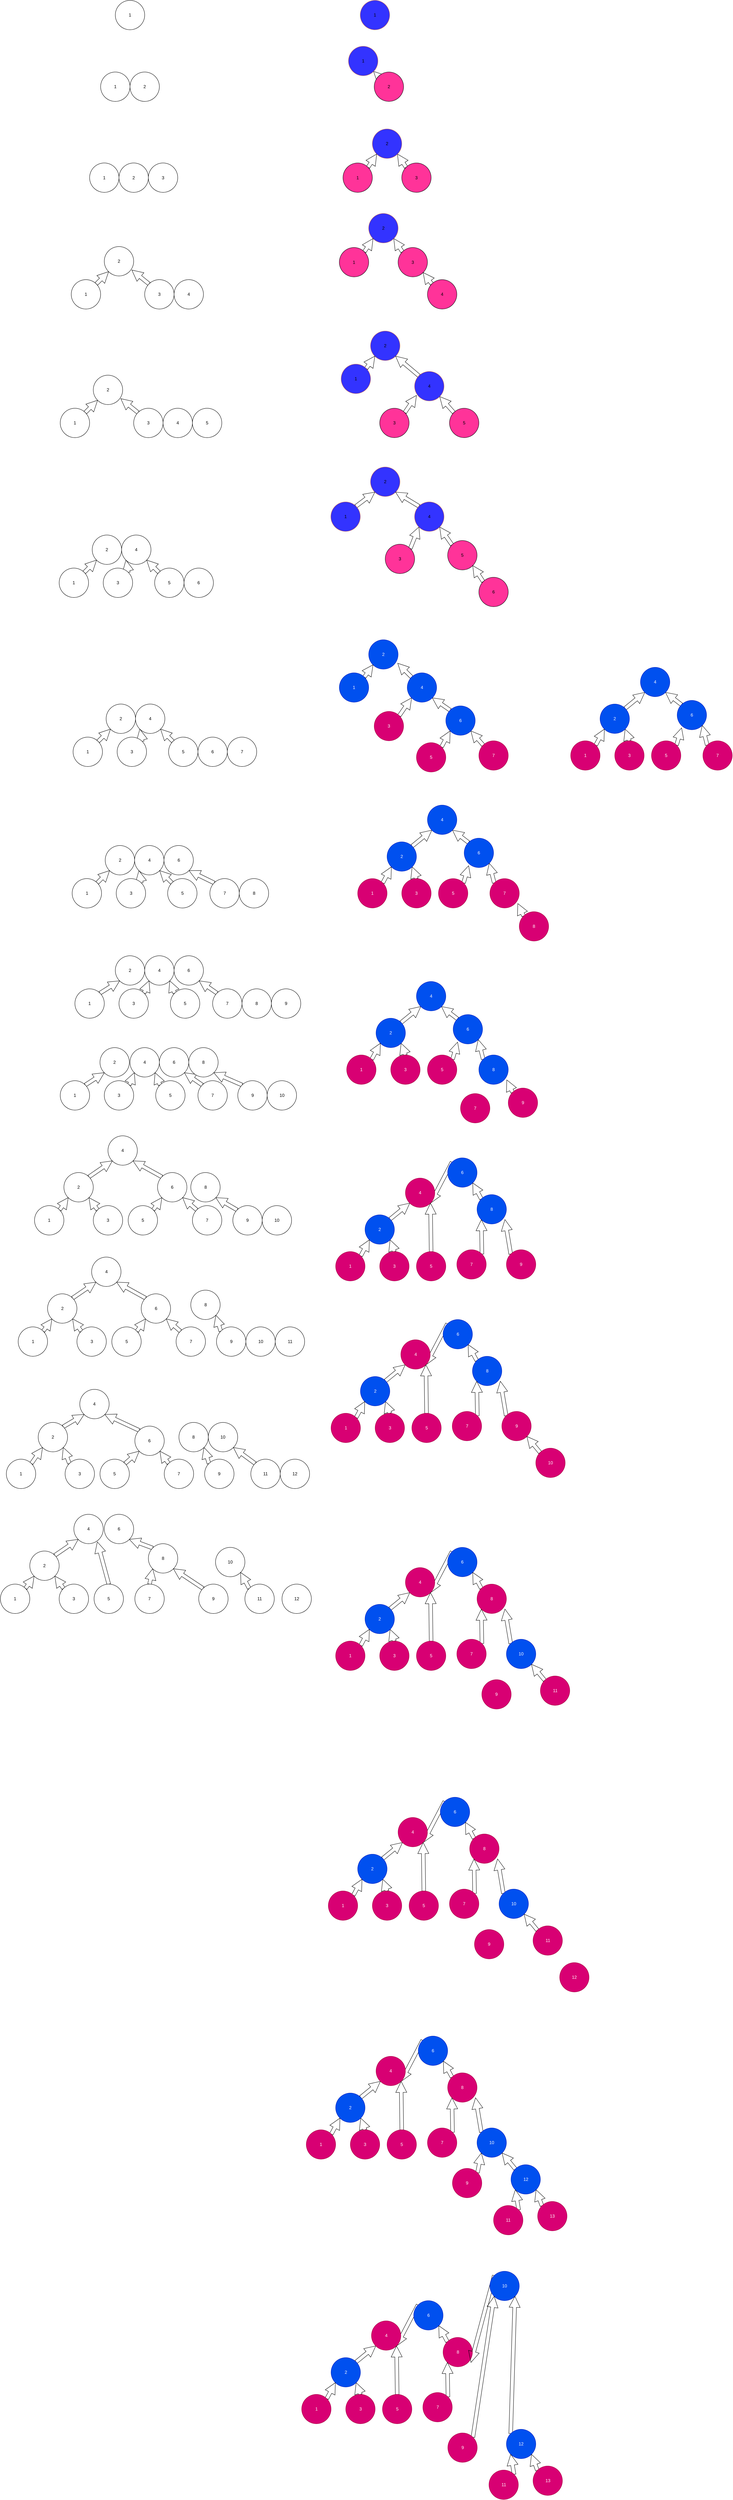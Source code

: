 <mxfile version="20.6.0" type="github"><diagram id="_ymmAePLICN8f_1IsMHg" name="第 1 页"><mxGraphModel dx="2013" dy="1902" grid="1" gridSize="10" guides="1" tooltips="1" connect="1" arrows="1" fold="1" page="1" pageScale="1" pageWidth="827" pageHeight="1169" math="0" shadow="0"><root><mxCell id="0"/><mxCell id="1" parent="0"/><mxCell id="X7E1BKJ4DderTaXGX3CT-1" value="1" style="ellipse;whiteSpace=wrap;html=1;aspect=fixed;" parent="1" vertex="1"><mxGeometry x="160" y="-780" width="80" height="80" as="geometry"/></mxCell><mxCell id="X7E1BKJ4DderTaXGX3CT-2" value="1" style="ellipse;whiteSpace=wrap;html=1;aspect=fixed;" parent="1" vertex="1"><mxGeometry x="120" y="-585" width="80" height="80" as="geometry"/></mxCell><mxCell id="X7E1BKJ4DderTaXGX3CT-3" value="2" style="ellipse;whiteSpace=wrap;html=1;aspect=fixed;" parent="1" vertex="1"><mxGeometry x="200" y="-585" width="80" height="80" as="geometry"/></mxCell><mxCell id="X7E1BKJ4DderTaXGX3CT-4" value="1" style="ellipse;whiteSpace=wrap;html=1;aspect=fixed;" parent="1" vertex="1"><mxGeometry x="90" y="-337.5" width="80" height="80" as="geometry"/></mxCell><mxCell id="X7E1BKJ4DderTaXGX3CT-5" value="2" style="ellipse;whiteSpace=wrap;html=1;aspect=fixed;" parent="1" vertex="1"><mxGeometry x="170" y="-337.5" width="80" height="80" as="geometry"/></mxCell><mxCell id="X7E1BKJ4DderTaXGX3CT-6" value="3" style="ellipse;whiteSpace=wrap;html=1;aspect=fixed;" parent="1" vertex="1"><mxGeometry x="250" y="-337.5" width="80" height="80" as="geometry"/></mxCell><mxCell id="X7E1BKJ4DderTaXGX3CT-7" value="4" style="ellipse;whiteSpace=wrap;html=1;aspect=fixed;" parent="1" vertex="1"><mxGeometry x="320" y="-20" width="80" height="80" as="geometry"/></mxCell><mxCell id="X7E1BKJ4DderTaXGX3CT-13" style="edgeStyle=orthogonalEdgeStyle;rounded=0;orthogonalLoop=1;jettySize=auto;html=1;exitX=1;exitY=0;exitDx=0;exitDy=0;entryX=0;entryY=1;entryDx=0;entryDy=0;shape=arrow;" parent="1" source="X7E1BKJ4DderTaXGX3CT-10" target="X7E1BKJ4DderTaXGX3CT-11" edge="1"><mxGeometry relative="1" as="geometry"/></mxCell><mxCell id="X7E1BKJ4DderTaXGX3CT-10" value="1" style="ellipse;whiteSpace=wrap;html=1;aspect=fixed;" parent="1" vertex="1"><mxGeometry x="40" y="-20" width="80" height="80" as="geometry"/></mxCell><mxCell id="X7E1BKJ4DderTaXGX3CT-11" value="2" style="ellipse;whiteSpace=wrap;html=1;aspect=fixed;" parent="1" vertex="1"><mxGeometry x="130" y="-110" width="80" height="80" as="geometry"/></mxCell><mxCell id="X7E1BKJ4DderTaXGX3CT-14" style="edgeStyle=orthogonalEdgeStyle;shape=arrow;rounded=0;orthogonalLoop=1;jettySize=auto;html=1;exitX=0;exitY=0;exitDx=0;exitDy=0;entryX=0.938;entryY=0.8;entryDx=0;entryDy=0;entryPerimeter=0;" parent="1" source="X7E1BKJ4DderTaXGX3CT-12" target="X7E1BKJ4DderTaXGX3CT-11" edge="1"><mxGeometry relative="1" as="geometry"/></mxCell><mxCell id="X7E1BKJ4DderTaXGX3CT-12" value="3" style="ellipse;whiteSpace=wrap;html=1;aspect=fixed;" parent="1" vertex="1"><mxGeometry x="240" y="-20" width="80" height="80" as="geometry"/></mxCell><mxCell id="X7E1BKJ4DderTaXGX3CT-15" value="4" style="ellipse;whiteSpace=wrap;html=1;aspect=fixed;" parent="1" vertex="1"><mxGeometry x="290" y="330" width="80" height="80" as="geometry"/></mxCell><mxCell id="X7E1BKJ4DderTaXGX3CT-16" style="edgeStyle=orthogonalEdgeStyle;rounded=0;orthogonalLoop=1;jettySize=auto;html=1;exitX=1;exitY=0;exitDx=0;exitDy=0;entryX=0;entryY=1;entryDx=0;entryDy=0;shape=arrow;" parent="1" source="X7E1BKJ4DderTaXGX3CT-17" target="X7E1BKJ4DderTaXGX3CT-18" edge="1"><mxGeometry relative="1" as="geometry"/></mxCell><mxCell id="X7E1BKJ4DderTaXGX3CT-17" value="1" style="ellipse;whiteSpace=wrap;html=1;aspect=fixed;" parent="1" vertex="1"><mxGeometry x="10" y="330" width="80" height="80" as="geometry"/></mxCell><mxCell id="X7E1BKJ4DderTaXGX3CT-18" value="2" style="ellipse;whiteSpace=wrap;html=1;aspect=fixed;" parent="1" vertex="1"><mxGeometry x="100" y="240" width="80" height="80" as="geometry"/></mxCell><mxCell id="X7E1BKJ4DderTaXGX3CT-19" style="edgeStyle=orthogonalEdgeStyle;shape=arrow;rounded=0;orthogonalLoop=1;jettySize=auto;html=1;exitX=0;exitY=0;exitDx=0;exitDy=0;entryX=0.938;entryY=0.8;entryDx=0;entryDy=0;entryPerimeter=0;" parent="1" source="X7E1BKJ4DderTaXGX3CT-20" target="X7E1BKJ4DderTaXGX3CT-18" edge="1"><mxGeometry relative="1" as="geometry"/></mxCell><mxCell id="X7E1BKJ4DderTaXGX3CT-20" value="3" style="ellipse;whiteSpace=wrap;html=1;aspect=fixed;" parent="1" vertex="1"><mxGeometry x="210" y="330" width="80" height="80" as="geometry"/></mxCell><mxCell id="X7E1BKJ4DderTaXGX3CT-21" value="5" style="ellipse;whiteSpace=wrap;html=1;aspect=fixed;" parent="1" vertex="1"><mxGeometry x="370" y="330" width="80" height="80" as="geometry"/></mxCell><mxCell id="X7E1BKJ4DderTaXGX3CT-22" value="4" style="ellipse;whiteSpace=wrap;html=1;aspect=fixed;" parent="1" vertex="1"><mxGeometry x="177.13" y="675" width="80" height="80" as="geometry"/></mxCell><mxCell id="X7E1BKJ4DderTaXGX3CT-23" style="edgeStyle=orthogonalEdgeStyle;rounded=0;orthogonalLoop=1;jettySize=auto;html=1;exitX=1;exitY=0;exitDx=0;exitDy=0;entryX=0;entryY=1;entryDx=0;entryDy=0;shape=arrow;" parent="1" source="X7E1BKJ4DderTaXGX3CT-24" target="X7E1BKJ4DderTaXGX3CT-25" edge="1"><mxGeometry relative="1" as="geometry"/></mxCell><mxCell id="X7E1BKJ4DderTaXGX3CT-24" value="1" style="ellipse;whiteSpace=wrap;html=1;aspect=fixed;" parent="1" vertex="1"><mxGeometry x="7.13" y="765" width="80" height="80" as="geometry"/></mxCell><mxCell id="X7E1BKJ4DderTaXGX3CT-25" value="2" style="ellipse;whiteSpace=wrap;html=1;aspect=fixed;" parent="1" vertex="1"><mxGeometry x="97.13" y="675" width="80" height="80" as="geometry"/></mxCell><mxCell id="X7E1BKJ4DderTaXGX3CT-29" style="edgeStyle=orthogonalEdgeStyle;shape=arrow;rounded=0;orthogonalLoop=1;jettySize=auto;html=1;exitX=1;exitY=0;exitDx=0;exitDy=0;entryX=0;entryY=1;entryDx=0;entryDy=0;" parent="1" source="X7E1BKJ4DderTaXGX3CT-27" target="X7E1BKJ4DderTaXGX3CT-22" edge="1"><mxGeometry relative="1" as="geometry"/></mxCell><mxCell id="X7E1BKJ4DderTaXGX3CT-27" value="3" style="ellipse;whiteSpace=wrap;html=1;aspect=fixed;" parent="1" vertex="1"><mxGeometry x="127.13" y="765" width="80" height="80" as="geometry"/></mxCell><mxCell id="X7E1BKJ4DderTaXGX3CT-32" style="edgeStyle=orthogonalEdgeStyle;shape=arrow;rounded=0;orthogonalLoop=1;jettySize=auto;html=1;exitX=0;exitY=0;exitDx=0;exitDy=0;entryX=1;entryY=1;entryDx=0;entryDy=0;" parent="1" source="X7E1BKJ4DderTaXGX3CT-28" target="X7E1BKJ4DderTaXGX3CT-22" edge="1"><mxGeometry relative="1" as="geometry"/></mxCell><mxCell id="X7E1BKJ4DderTaXGX3CT-28" value="5" style="ellipse;whiteSpace=wrap;html=1;aspect=fixed;" parent="1" vertex="1"><mxGeometry x="267.13" y="765" width="80" height="80" as="geometry"/></mxCell><mxCell id="X7E1BKJ4DderTaXGX3CT-31" value="6" style="ellipse;whiteSpace=wrap;html=1;aspect=fixed;" parent="1" vertex="1"><mxGeometry x="347.13" y="765" width="80" height="80" as="geometry"/></mxCell><mxCell id="X7E1BKJ4DderTaXGX3CT-59" value="4" style="ellipse;whiteSpace=wrap;html=1;aspect=fixed;" parent="1" vertex="1"><mxGeometry x="215" y="1135" width="80" height="80" as="geometry"/></mxCell><mxCell id="X7E1BKJ4DderTaXGX3CT-60" style="edgeStyle=orthogonalEdgeStyle;rounded=0;orthogonalLoop=1;jettySize=auto;html=1;exitX=1;exitY=0;exitDx=0;exitDy=0;entryX=0;entryY=1;entryDx=0;entryDy=0;shape=arrow;" parent="1" source="X7E1BKJ4DderTaXGX3CT-61" target="X7E1BKJ4DderTaXGX3CT-62" edge="1"><mxGeometry relative="1" as="geometry"/></mxCell><mxCell id="X7E1BKJ4DderTaXGX3CT-61" value="1" style="ellipse;whiteSpace=wrap;html=1;aspect=fixed;" parent="1" vertex="1"><mxGeometry x="45" y="1225" width="80" height="80" as="geometry"/></mxCell><mxCell id="X7E1BKJ4DderTaXGX3CT-62" value="2" style="ellipse;whiteSpace=wrap;html=1;aspect=fixed;" parent="1" vertex="1"><mxGeometry x="135" y="1135" width="80" height="80" as="geometry"/></mxCell><mxCell id="X7E1BKJ4DderTaXGX3CT-63" style="edgeStyle=orthogonalEdgeStyle;shape=arrow;rounded=0;orthogonalLoop=1;jettySize=auto;html=1;exitX=1;exitY=0;exitDx=0;exitDy=0;entryX=0;entryY=1;entryDx=0;entryDy=0;" parent="1" source="X7E1BKJ4DderTaXGX3CT-64" target="X7E1BKJ4DderTaXGX3CT-59" edge="1"><mxGeometry relative="1" as="geometry"/></mxCell><mxCell id="X7E1BKJ4DderTaXGX3CT-64" value="3" style="ellipse;whiteSpace=wrap;html=1;aspect=fixed;" parent="1" vertex="1"><mxGeometry x="165" y="1225" width="80" height="80" as="geometry"/></mxCell><mxCell id="X7E1BKJ4DderTaXGX3CT-65" style="edgeStyle=orthogonalEdgeStyle;shape=arrow;rounded=0;orthogonalLoop=1;jettySize=auto;html=1;exitX=0;exitY=0;exitDx=0;exitDy=0;entryX=1;entryY=1;entryDx=0;entryDy=0;" parent="1" source="X7E1BKJ4DderTaXGX3CT-66" target="X7E1BKJ4DderTaXGX3CT-59" edge="1"><mxGeometry relative="1" as="geometry"/></mxCell><mxCell id="X7E1BKJ4DderTaXGX3CT-66" value="5" style="ellipse;whiteSpace=wrap;html=1;aspect=fixed;" parent="1" vertex="1"><mxGeometry x="305" y="1225" width="80" height="80" as="geometry"/></mxCell><mxCell id="X7E1BKJ4DderTaXGX3CT-67" value="6" style="ellipse;whiteSpace=wrap;html=1;aspect=fixed;" parent="1" vertex="1"><mxGeometry x="385" y="1225" width="80" height="80" as="geometry"/></mxCell><mxCell id="X7E1BKJ4DderTaXGX3CT-68" value="7" style="ellipse;whiteSpace=wrap;html=1;aspect=fixed;" parent="1" vertex="1"><mxGeometry x="465" y="1225" width="80" height="80" as="geometry"/></mxCell><mxCell id="X7E1BKJ4DderTaXGX3CT-69" value="4" style="ellipse;whiteSpace=wrap;html=1;aspect=fixed;" parent="1" vertex="1"><mxGeometry x="212.5" y="1520" width="80" height="80" as="geometry"/></mxCell><mxCell id="X7E1BKJ4DderTaXGX3CT-70" style="edgeStyle=orthogonalEdgeStyle;rounded=0;orthogonalLoop=1;jettySize=auto;html=1;exitX=1;exitY=0;exitDx=0;exitDy=0;entryX=0;entryY=1;entryDx=0;entryDy=0;shape=arrow;" parent="1" source="X7E1BKJ4DderTaXGX3CT-71" target="X7E1BKJ4DderTaXGX3CT-72" edge="1"><mxGeometry relative="1" as="geometry"/></mxCell><mxCell id="X7E1BKJ4DderTaXGX3CT-71" value="1" style="ellipse;whiteSpace=wrap;html=1;aspect=fixed;" parent="1" vertex="1"><mxGeometry x="42.5" y="1610" width="80" height="80" as="geometry"/></mxCell><mxCell id="X7E1BKJ4DderTaXGX3CT-72" value="2" style="ellipse;whiteSpace=wrap;html=1;aspect=fixed;" parent="1" vertex="1"><mxGeometry x="132.5" y="1520" width="80" height="80" as="geometry"/></mxCell><mxCell id="X7E1BKJ4DderTaXGX3CT-73" style="edgeStyle=orthogonalEdgeStyle;shape=arrow;rounded=0;orthogonalLoop=1;jettySize=auto;html=1;exitX=1;exitY=0;exitDx=0;exitDy=0;entryX=0;entryY=1;entryDx=0;entryDy=0;" parent="1" source="X7E1BKJ4DderTaXGX3CT-74" target="X7E1BKJ4DderTaXGX3CT-69" edge="1"><mxGeometry relative="1" as="geometry"/></mxCell><mxCell id="X7E1BKJ4DderTaXGX3CT-74" value="3" style="ellipse;whiteSpace=wrap;html=1;aspect=fixed;" parent="1" vertex="1"><mxGeometry x="162.5" y="1610" width="80" height="80" as="geometry"/></mxCell><mxCell id="X7E1BKJ4DderTaXGX3CT-75" style="edgeStyle=orthogonalEdgeStyle;shape=arrow;rounded=0;orthogonalLoop=1;jettySize=auto;html=1;exitX=0;exitY=0;exitDx=0;exitDy=0;entryX=1;entryY=1;entryDx=0;entryDy=0;" parent="1" source="X7E1BKJ4DderTaXGX3CT-76" target="X7E1BKJ4DderTaXGX3CT-69" edge="1"><mxGeometry relative="1" as="geometry"/></mxCell><mxCell id="X7E1BKJ4DderTaXGX3CT-76" value="5" style="ellipse;whiteSpace=wrap;html=1;aspect=fixed;" parent="1" vertex="1"><mxGeometry x="302.5" y="1610" width="80" height="80" as="geometry"/></mxCell><mxCell id="X7E1BKJ4DderTaXGX3CT-77" value="6" style="ellipse;whiteSpace=wrap;html=1;aspect=fixed;" parent="1" vertex="1"><mxGeometry x="292.5" y="1520" width="80" height="80" as="geometry"/></mxCell><mxCell id="X7E1BKJ4DderTaXGX3CT-80" style="edgeStyle=orthogonalEdgeStyle;shape=arrow;rounded=0;orthogonalLoop=1;jettySize=auto;html=1;exitX=0;exitY=0;exitDx=0;exitDy=0;entryX=1;entryY=1;entryDx=0;entryDy=0;" parent="1" source="X7E1BKJ4DderTaXGX3CT-78" target="X7E1BKJ4DderTaXGX3CT-77" edge="1"><mxGeometry relative="1" as="geometry"/></mxCell><mxCell id="X7E1BKJ4DderTaXGX3CT-78" value="7" style="ellipse;whiteSpace=wrap;html=1;aspect=fixed;" parent="1" vertex="1"><mxGeometry x="417.5" y="1610" width="80" height="80" as="geometry"/></mxCell><mxCell id="X7E1BKJ4DderTaXGX3CT-79" value="8" style="ellipse;whiteSpace=wrap;html=1;aspect=fixed;" parent="1" vertex="1"><mxGeometry x="497.5" y="1610" width="80" height="80" as="geometry"/></mxCell><mxCell id="X7E1BKJ4DderTaXGX3CT-81" value="4" style="ellipse;whiteSpace=wrap;html=1;aspect=fixed;" parent="1" vertex="1"><mxGeometry x="240" y="1820" width="80" height="80" as="geometry"/></mxCell><mxCell id="X7E1BKJ4DderTaXGX3CT-82" style="edgeStyle=orthogonalEdgeStyle;rounded=0;orthogonalLoop=1;jettySize=auto;html=1;exitX=1;exitY=0;exitDx=0;exitDy=0;entryX=0;entryY=1;entryDx=0;entryDy=0;shape=arrow;" parent="1" source="X7E1BKJ4DderTaXGX3CT-83" target="X7E1BKJ4DderTaXGX3CT-84" edge="1"><mxGeometry relative="1" as="geometry"/></mxCell><mxCell id="X7E1BKJ4DderTaXGX3CT-83" value="1" style="ellipse;whiteSpace=wrap;html=1;aspect=fixed;" parent="1" vertex="1"><mxGeometry x="50" y="1910" width="80" height="80" as="geometry"/></mxCell><mxCell id="X7E1BKJ4DderTaXGX3CT-84" value="2" style="ellipse;whiteSpace=wrap;html=1;aspect=fixed;" parent="1" vertex="1"><mxGeometry x="160" y="1820" width="80" height="80" as="geometry"/></mxCell><mxCell id="X7E1BKJ4DderTaXGX3CT-85" style="edgeStyle=orthogonalEdgeStyle;shape=arrow;rounded=0;orthogonalLoop=1;jettySize=auto;html=1;exitX=1;exitY=0;exitDx=0;exitDy=0;entryX=0;entryY=1;entryDx=0;entryDy=0;" parent="1" source="X7E1BKJ4DderTaXGX3CT-86" target="X7E1BKJ4DderTaXGX3CT-81" edge="1"><mxGeometry relative="1" as="geometry"/></mxCell><mxCell id="X7E1BKJ4DderTaXGX3CT-86" value="3" style="ellipse;whiteSpace=wrap;html=1;aspect=fixed;" parent="1" vertex="1"><mxGeometry x="170" y="1910" width="80" height="80" as="geometry"/></mxCell><mxCell id="X7E1BKJ4DderTaXGX3CT-87" style="edgeStyle=orthogonalEdgeStyle;shape=arrow;rounded=0;orthogonalLoop=1;jettySize=auto;html=1;exitX=0;exitY=0;exitDx=0;exitDy=0;entryX=1;entryY=1;entryDx=0;entryDy=0;" parent="1" source="X7E1BKJ4DderTaXGX3CT-88" target="X7E1BKJ4DderTaXGX3CT-81" edge="1"><mxGeometry relative="1" as="geometry"/></mxCell><mxCell id="X7E1BKJ4DderTaXGX3CT-88" value="5" style="ellipse;whiteSpace=wrap;html=1;aspect=fixed;" parent="1" vertex="1"><mxGeometry x="310" y="1910" width="80" height="80" as="geometry"/></mxCell><mxCell id="X7E1BKJ4DderTaXGX3CT-89" value="6" style="ellipse;whiteSpace=wrap;html=1;aspect=fixed;" parent="1" vertex="1"><mxGeometry x="320" y="1820" width="80" height="80" as="geometry"/></mxCell><mxCell id="X7E1BKJ4DderTaXGX3CT-90" style="edgeStyle=orthogonalEdgeStyle;shape=arrow;rounded=0;orthogonalLoop=1;jettySize=auto;html=1;exitX=0;exitY=0;exitDx=0;exitDy=0;entryX=1;entryY=1;entryDx=0;entryDy=0;" parent="1" source="X7E1BKJ4DderTaXGX3CT-91" target="X7E1BKJ4DderTaXGX3CT-89" edge="1"><mxGeometry relative="1" as="geometry"/></mxCell><mxCell id="X7E1BKJ4DderTaXGX3CT-91" value="7" style="ellipse;whiteSpace=wrap;html=1;aspect=fixed;" parent="1" vertex="1"><mxGeometry x="425" y="1910" width="80" height="80" as="geometry"/></mxCell><mxCell id="X7E1BKJ4DderTaXGX3CT-92" value="8" style="ellipse;whiteSpace=wrap;html=1;aspect=fixed;" parent="1" vertex="1"><mxGeometry x="505" y="1910" width="80" height="80" as="geometry"/></mxCell><mxCell id="X7E1BKJ4DderTaXGX3CT-93" value="9" style="ellipse;whiteSpace=wrap;html=1;aspect=fixed;" parent="1" vertex="1"><mxGeometry x="585" y="1910" width="80" height="80" as="geometry"/></mxCell><mxCell id="X7E1BKJ4DderTaXGX3CT-94" value="4" style="ellipse;whiteSpace=wrap;html=1;aspect=fixed;" parent="1" vertex="1"><mxGeometry x="200" y="2070" width="80" height="80" as="geometry"/></mxCell><mxCell id="X7E1BKJ4DderTaXGX3CT-95" style="edgeStyle=orthogonalEdgeStyle;rounded=0;orthogonalLoop=1;jettySize=auto;html=1;exitX=1;exitY=0;exitDx=0;exitDy=0;entryX=0;entryY=1;entryDx=0;entryDy=0;shape=arrow;" parent="1" source="X7E1BKJ4DderTaXGX3CT-96" target="X7E1BKJ4DderTaXGX3CT-97" edge="1"><mxGeometry relative="1" as="geometry"/></mxCell><mxCell id="X7E1BKJ4DderTaXGX3CT-96" value="1" style="ellipse;whiteSpace=wrap;html=1;aspect=fixed;" parent="1" vertex="1"><mxGeometry x="10" y="2160" width="80" height="80" as="geometry"/></mxCell><mxCell id="X7E1BKJ4DderTaXGX3CT-97" value="2" style="ellipse;whiteSpace=wrap;html=1;aspect=fixed;" parent="1" vertex="1"><mxGeometry x="118.25" y="2070" width="80" height="80" as="geometry"/></mxCell><mxCell id="X7E1BKJ4DderTaXGX3CT-98" style="edgeStyle=orthogonalEdgeStyle;shape=arrow;rounded=0;orthogonalLoop=1;jettySize=auto;html=1;exitX=1;exitY=0;exitDx=0;exitDy=0;entryX=0;entryY=1;entryDx=0;entryDy=0;" parent="1" source="X7E1BKJ4DderTaXGX3CT-99" target="X7E1BKJ4DderTaXGX3CT-94" edge="1"><mxGeometry relative="1" as="geometry"/></mxCell><mxCell id="X7E1BKJ4DderTaXGX3CT-99" value="3" style="ellipse;whiteSpace=wrap;html=1;aspect=fixed;" parent="1" vertex="1"><mxGeometry x="130" y="2160" width="80" height="80" as="geometry"/></mxCell><mxCell id="X7E1BKJ4DderTaXGX3CT-100" style="edgeStyle=orthogonalEdgeStyle;shape=arrow;rounded=0;orthogonalLoop=1;jettySize=auto;html=1;exitX=0;exitY=0;exitDx=0;exitDy=0;entryX=1;entryY=1;entryDx=0;entryDy=0;" parent="1" source="X7E1BKJ4DderTaXGX3CT-101" target="X7E1BKJ4DderTaXGX3CT-94" edge="1"><mxGeometry relative="1" as="geometry"/></mxCell><mxCell id="X7E1BKJ4DderTaXGX3CT-101" value="5" style="ellipse;whiteSpace=wrap;html=1;aspect=fixed;" parent="1" vertex="1"><mxGeometry x="270" y="2160" width="80" height="80" as="geometry"/></mxCell><mxCell id="X7E1BKJ4DderTaXGX3CT-102" value="6" style="ellipse;whiteSpace=wrap;html=1;aspect=fixed;" parent="1" vertex="1"><mxGeometry x="280" y="2070" width="80" height="80" as="geometry"/></mxCell><mxCell id="X7E1BKJ4DderTaXGX3CT-103" style="edgeStyle=orthogonalEdgeStyle;shape=arrow;rounded=0;orthogonalLoop=1;jettySize=auto;html=1;exitX=0;exitY=0;exitDx=0;exitDy=0;entryX=1;entryY=1;entryDx=0;entryDy=0;" parent="1" source="X7E1BKJ4DderTaXGX3CT-104" target="X7E1BKJ4DderTaXGX3CT-102" edge="1"><mxGeometry relative="1" as="geometry"/></mxCell><mxCell id="X7E1BKJ4DderTaXGX3CT-104" value="7" style="ellipse;whiteSpace=wrap;html=1;aspect=fixed;" parent="1" vertex="1"><mxGeometry x="385" y="2160" width="80" height="80" as="geometry"/></mxCell><mxCell id="X7E1BKJ4DderTaXGX3CT-105" value="8" style="ellipse;whiteSpace=wrap;html=1;aspect=fixed;" parent="1" vertex="1"><mxGeometry x="360" y="2070" width="80" height="80" as="geometry"/></mxCell><mxCell id="X7E1BKJ4DderTaXGX3CT-108" style="edgeStyle=orthogonalEdgeStyle;shape=arrow;rounded=0;orthogonalLoop=1;jettySize=auto;html=1;exitX=0;exitY=0;exitDx=0;exitDy=0;entryX=1;entryY=1;entryDx=0;entryDy=0;" parent="1" source="X7E1BKJ4DderTaXGX3CT-106" target="X7E1BKJ4DderTaXGX3CT-105" edge="1"><mxGeometry relative="1" as="geometry"/></mxCell><mxCell id="X7E1BKJ4DderTaXGX3CT-106" value="9" style="ellipse;whiteSpace=wrap;html=1;aspect=fixed;" parent="1" vertex="1"><mxGeometry x="493.5" y="2160" width="80" height="80" as="geometry"/></mxCell><mxCell id="X7E1BKJ4DderTaXGX3CT-107" value="10" style="ellipse;whiteSpace=wrap;html=1;aspect=fixed;" parent="1" vertex="1"><mxGeometry x="573.5" y="2160" width="80" height="80" as="geometry"/></mxCell><mxCell id="X7E1BKJ4DderTaXGX3CT-109" value="4" style="ellipse;whiteSpace=wrap;html=1;aspect=fixed;" parent="1" vertex="1"><mxGeometry x="140" y="2310" width="80" height="80" as="geometry"/></mxCell><mxCell id="X7E1BKJ4DderTaXGX3CT-110" style="edgeStyle=orthogonalEdgeStyle;rounded=0;orthogonalLoop=1;jettySize=auto;html=1;exitX=1;exitY=0;exitDx=0;exitDy=0;entryX=0;entryY=1;entryDx=0;entryDy=0;shape=arrow;" parent="1" source="X7E1BKJ4DderTaXGX3CT-111" target="X7E1BKJ4DderTaXGX3CT-112" edge="1"><mxGeometry relative="1" as="geometry"/></mxCell><mxCell id="X7E1BKJ4DderTaXGX3CT-111" value="1" style="ellipse;whiteSpace=wrap;html=1;aspect=fixed;" parent="1" vertex="1"><mxGeometry x="-60" y="2500" width="80" height="80" as="geometry"/></mxCell><mxCell id="X7E1BKJ4DderTaXGX3CT-125" style="edgeStyle=orthogonalEdgeStyle;shape=arrow;rounded=0;orthogonalLoop=1;jettySize=auto;html=1;exitX=1;exitY=0;exitDx=0;exitDy=0;entryX=0;entryY=1;entryDx=0;entryDy=0;" parent="1" source="X7E1BKJ4DderTaXGX3CT-112" target="X7E1BKJ4DderTaXGX3CT-109" edge="1"><mxGeometry relative="1" as="geometry"/></mxCell><mxCell id="X7E1BKJ4DderTaXGX3CT-112" value="2" style="ellipse;whiteSpace=wrap;html=1;aspect=fixed;" parent="1" vertex="1"><mxGeometry x="20" y="2410" width="80" height="80" as="geometry"/></mxCell><mxCell id="X7E1BKJ4DderTaXGX3CT-127" style="edgeStyle=orthogonalEdgeStyle;shape=arrow;rounded=0;orthogonalLoop=1;jettySize=auto;html=1;exitX=0;exitY=0;exitDx=0;exitDy=0;entryX=1;entryY=1;entryDx=0;entryDy=0;" parent="1" source="X7E1BKJ4DderTaXGX3CT-114" target="X7E1BKJ4DderTaXGX3CT-112" edge="1"><mxGeometry relative="1" as="geometry"/></mxCell><mxCell id="X7E1BKJ4DderTaXGX3CT-114" value="3" style="ellipse;whiteSpace=wrap;html=1;aspect=fixed;" parent="1" vertex="1"><mxGeometry x="100" y="2500" width="80" height="80" as="geometry"/></mxCell><mxCell id="X7E1BKJ4DderTaXGX3CT-128" style="edgeStyle=orthogonalEdgeStyle;shape=arrow;rounded=0;orthogonalLoop=1;jettySize=auto;html=1;exitX=1;exitY=0;exitDx=0;exitDy=0;entryX=0;entryY=1;entryDx=0;entryDy=0;" parent="1" source="X7E1BKJ4DderTaXGX3CT-116" target="X7E1BKJ4DderTaXGX3CT-117" edge="1"><mxGeometry relative="1" as="geometry"/></mxCell><mxCell id="X7E1BKJ4DderTaXGX3CT-116" value="5" style="ellipse;whiteSpace=wrap;html=1;aspect=fixed;" parent="1" vertex="1"><mxGeometry x="195" y="2500" width="80" height="80" as="geometry"/></mxCell><mxCell id="X7E1BKJ4DderTaXGX3CT-126" style="edgeStyle=orthogonalEdgeStyle;shape=arrow;rounded=0;orthogonalLoop=1;jettySize=auto;html=1;exitX=0;exitY=0;exitDx=0;exitDy=0;entryX=1;entryY=1;entryDx=0;entryDy=0;" parent="1" source="X7E1BKJ4DderTaXGX3CT-117" target="X7E1BKJ4DderTaXGX3CT-109" edge="1"><mxGeometry relative="1" as="geometry"/></mxCell><mxCell id="X7E1BKJ4DderTaXGX3CT-117" value="6" style="ellipse;whiteSpace=wrap;html=1;aspect=fixed;" parent="1" vertex="1"><mxGeometry x="275" y="2410" width="80" height="80" as="geometry"/></mxCell><mxCell id="X7E1BKJ4DderTaXGX3CT-118" style="edgeStyle=orthogonalEdgeStyle;shape=arrow;rounded=0;orthogonalLoop=1;jettySize=auto;html=1;exitX=0;exitY=0;exitDx=0;exitDy=0;entryX=1;entryY=1;entryDx=0;entryDy=0;" parent="1" source="X7E1BKJ4DderTaXGX3CT-119" target="X7E1BKJ4DderTaXGX3CT-117" edge="1"><mxGeometry relative="1" as="geometry"/></mxCell><mxCell id="X7E1BKJ4DderTaXGX3CT-119" value="7" style="ellipse;whiteSpace=wrap;html=1;aspect=fixed;" parent="1" vertex="1"><mxGeometry x="370" y="2500" width="80" height="80" as="geometry"/></mxCell><mxCell id="X7E1BKJ4DderTaXGX3CT-120" value="8" style="ellipse;whiteSpace=wrap;html=1;aspect=fixed;" parent="1" vertex="1"><mxGeometry x="365.5" y="2410" width="80" height="80" as="geometry"/></mxCell><mxCell id="X7E1BKJ4DderTaXGX3CT-121" style="edgeStyle=orthogonalEdgeStyle;shape=arrow;rounded=0;orthogonalLoop=1;jettySize=auto;html=1;exitX=0;exitY=0;exitDx=0;exitDy=0;entryX=1;entryY=1;entryDx=0;entryDy=0;" parent="1" source="X7E1BKJ4DderTaXGX3CT-122" target="X7E1BKJ4DderTaXGX3CT-120" edge="1"><mxGeometry relative="1" as="geometry"/></mxCell><mxCell id="X7E1BKJ4DderTaXGX3CT-122" value="9" style="ellipse;whiteSpace=wrap;html=1;aspect=fixed;" parent="1" vertex="1"><mxGeometry x="480" y="2500" width="80" height="80" as="geometry"/></mxCell><mxCell id="X7E1BKJ4DderTaXGX3CT-123" value="10" style="ellipse;whiteSpace=wrap;html=1;aspect=fixed;" parent="1" vertex="1"><mxGeometry x="560" y="2500" width="80" height="80" as="geometry"/></mxCell><mxCell id="X7E1BKJ4DderTaXGX3CT-129" value="4" style="ellipse;whiteSpace=wrap;html=1;aspect=fixed;" parent="1" vertex="1"><mxGeometry x="95.5" y="2640" width="80" height="80" as="geometry"/></mxCell><mxCell id="X7E1BKJ4DderTaXGX3CT-130" style="edgeStyle=orthogonalEdgeStyle;rounded=0;orthogonalLoop=1;jettySize=auto;html=1;exitX=1;exitY=0;exitDx=0;exitDy=0;entryX=0;entryY=1;entryDx=0;entryDy=0;shape=arrow;" parent="1" source="X7E1BKJ4DderTaXGX3CT-131" target="X7E1BKJ4DderTaXGX3CT-133" edge="1"><mxGeometry relative="1" as="geometry"/></mxCell><mxCell id="X7E1BKJ4DderTaXGX3CT-131" value="1" style="ellipse;whiteSpace=wrap;html=1;aspect=fixed;" parent="1" vertex="1"><mxGeometry x="-104.5" y="2830" width="80" height="80" as="geometry"/></mxCell><mxCell id="X7E1BKJ4DderTaXGX3CT-132" style="edgeStyle=orthogonalEdgeStyle;shape=arrow;rounded=0;orthogonalLoop=1;jettySize=auto;html=1;exitX=1;exitY=0;exitDx=0;exitDy=0;entryX=0;entryY=1;entryDx=0;entryDy=0;" parent="1" source="X7E1BKJ4DderTaXGX3CT-133" target="X7E1BKJ4DderTaXGX3CT-129" edge="1"><mxGeometry relative="1" as="geometry"/></mxCell><mxCell id="X7E1BKJ4DderTaXGX3CT-133" value="2" style="ellipse;whiteSpace=wrap;html=1;aspect=fixed;" parent="1" vertex="1"><mxGeometry x="-24.5" y="2740" width="80" height="80" as="geometry"/></mxCell><mxCell id="X7E1BKJ4DderTaXGX3CT-134" style="edgeStyle=orthogonalEdgeStyle;shape=arrow;rounded=0;orthogonalLoop=1;jettySize=auto;html=1;exitX=0;exitY=0;exitDx=0;exitDy=0;entryX=1;entryY=1;entryDx=0;entryDy=0;" parent="1" source="X7E1BKJ4DderTaXGX3CT-135" target="X7E1BKJ4DderTaXGX3CT-133" edge="1"><mxGeometry relative="1" as="geometry"/></mxCell><mxCell id="X7E1BKJ4DderTaXGX3CT-135" value="3" style="ellipse;whiteSpace=wrap;html=1;aspect=fixed;" parent="1" vertex="1"><mxGeometry x="55.5" y="2830" width="80" height="80" as="geometry"/></mxCell><mxCell id="X7E1BKJ4DderTaXGX3CT-136" style="edgeStyle=orthogonalEdgeStyle;shape=arrow;rounded=0;orthogonalLoop=1;jettySize=auto;html=1;exitX=1;exitY=0;exitDx=0;exitDy=0;entryX=0;entryY=1;entryDx=0;entryDy=0;" parent="1" source="X7E1BKJ4DderTaXGX3CT-137" target="X7E1BKJ4DderTaXGX3CT-139" edge="1"><mxGeometry relative="1" as="geometry"/></mxCell><mxCell id="X7E1BKJ4DderTaXGX3CT-137" value="5" style="ellipse;whiteSpace=wrap;html=1;aspect=fixed;" parent="1" vertex="1"><mxGeometry x="150.5" y="2830" width="80" height="80" as="geometry"/></mxCell><mxCell id="X7E1BKJ4DderTaXGX3CT-138" style="edgeStyle=orthogonalEdgeStyle;shape=arrow;rounded=0;orthogonalLoop=1;jettySize=auto;html=1;exitX=0;exitY=0;exitDx=0;exitDy=0;entryX=1;entryY=1;entryDx=0;entryDy=0;" parent="1" source="X7E1BKJ4DderTaXGX3CT-139" target="X7E1BKJ4DderTaXGX3CT-129" edge="1"><mxGeometry relative="1" as="geometry"/></mxCell><mxCell id="X7E1BKJ4DderTaXGX3CT-139" value="6" style="ellipse;whiteSpace=wrap;html=1;aspect=fixed;" parent="1" vertex="1"><mxGeometry x="230.5" y="2740" width="80" height="80" as="geometry"/></mxCell><mxCell id="X7E1BKJ4DderTaXGX3CT-140" style="edgeStyle=orthogonalEdgeStyle;shape=arrow;rounded=0;orthogonalLoop=1;jettySize=auto;html=1;exitX=0;exitY=0;exitDx=0;exitDy=0;entryX=1;entryY=1;entryDx=0;entryDy=0;" parent="1" source="X7E1BKJ4DderTaXGX3CT-141" target="X7E1BKJ4DderTaXGX3CT-139" edge="1"><mxGeometry relative="1" as="geometry"/></mxCell><mxCell id="X7E1BKJ4DderTaXGX3CT-141" value="7" style="ellipse;whiteSpace=wrap;html=1;aspect=fixed;" parent="1" vertex="1"><mxGeometry x="325.5" y="2830" width="80" height="80" as="geometry"/></mxCell><mxCell id="X7E1BKJ4DderTaXGX3CT-142" value="8" style="ellipse;whiteSpace=wrap;html=1;aspect=fixed;" parent="1" vertex="1"><mxGeometry x="365.5" y="2730" width="80" height="80" as="geometry"/></mxCell><mxCell id="X7E1BKJ4DderTaXGX3CT-143" style="edgeStyle=orthogonalEdgeStyle;shape=arrow;rounded=0;orthogonalLoop=1;jettySize=auto;html=1;exitX=0;exitY=0;exitDx=0;exitDy=0;entryX=1;entryY=1;entryDx=0;entryDy=0;" parent="1" source="X7E1BKJ4DderTaXGX3CT-144" target="X7E1BKJ4DderTaXGX3CT-142" edge="1"><mxGeometry relative="1" as="geometry"/></mxCell><mxCell id="X7E1BKJ4DderTaXGX3CT-144" value="9" style="ellipse;whiteSpace=wrap;html=1;aspect=fixed;" parent="1" vertex="1"><mxGeometry x="435.5" y="2830" width="80" height="80" as="geometry"/></mxCell><mxCell id="X7E1BKJ4DderTaXGX3CT-145" value="10" style="ellipse;whiteSpace=wrap;html=1;aspect=fixed;" parent="1" vertex="1"><mxGeometry x="515.5" y="2830" width="80" height="80" as="geometry"/></mxCell><mxCell id="X7E1BKJ4DderTaXGX3CT-146" value="11" style="ellipse;whiteSpace=wrap;html=1;aspect=fixed;" parent="1" vertex="1"><mxGeometry x="595.5" y="2830" width="80" height="80" as="geometry"/></mxCell><mxCell id="X7E1BKJ4DderTaXGX3CT-147" value="4" style="ellipse;whiteSpace=wrap;html=1;aspect=fixed;" parent="1" vertex="1"><mxGeometry x="63.25" y="3000" width="80" height="80" as="geometry"/></mxCell><mxCell id="X7E1BKJ4DderTaXGX3CT-148" style="edgeStyle=orthogonalEdgeStyle;rounded=0;orthogonalLoop=1;jettySize=auto;html=1;exitX=1;exitY=0;exitDx=0;exitDy=0;entryX=0;entryY=1;entryDx=0;entryDy=0;shape=arrow;" parent="1" source="X7E1BKJ4DderTaXGX3CT-149" target="X7E1BKJ4DderTaXGX3CT-151" edge="1"><mxGeometry relative="1" as="geometry"/></mxCell><mxCell id="X7E1BKJ4DderTaXGX3CT-149" value="1" style="ellipse;whiteSpace=wrap;html=1;aspect=fixed;" parent="1" vertex="1"><mxGeometry x="-136.75" y="3190" width="80" height="80" as="geometry"/></mxCell><mxCell id="X7E1BKJ4DderTaXGX3CT-150" style="edgeStyle=orthogonalEdgeStyle;shape=arrow;rounded=0;orthogonalLoop=1;jettySize=auto;html=1;exitX=1;exitY=0;exitDx=0;exitDy=0;entryX=0;entryY=1;entryDx=0;entryDy=0;" parent="1" source="X7E1BKJ4DderTaXGX3CT-151" target="X7E1BKJ4DderTaXGX3CT-147" edge="1"><mxGeometry relative="1" as="geometry"/></mxCell><mxCell id="X7E1BKJ4DderTaXGX3CT-151" value="2" style="ellipse;whiteSpace=wrap;html=1;aspect=fixed;" parent="1" vertex="1"><mxGeometry x="-50" y="3090" width="80" height="80" as="geometry"/></mxCell><mxCell id="X7E1BKJ4DderTaXGX3CT-152" style="edgeStyle=orthogonalEdgeStyle;shape=arrow;rounded=0;orthogonalLoop=1;jettySize=auto;html=1;exitX=0;exitY=0;exitDx=0;exitDy=0;entryX=1;entryY=1;entryDx=0;entryDy=0;" parent="1" source="X7E1BKJ4DderTaXGX3CT-153" target="X7E1BKJ4DderTaXGX3CT-151" edge="1"><mxGeometry relative="1" as="geometry"/></mxCell><mxCell id="X7E1BKJ4DderTaXGX3CT-153" value="3" style="ellipse;whiteSpace=wrap;html=1;aspect=fixed;" parent="1" vertex="1"><mxGeometry x="23.25" y="3190" width="80" height="80" as="geometry"/></mxCell><mxCell id="X7E1BKJ4DderTaXGX3CT-154" style="edgeStyle=orthogonalEdgeStyle;shape=arrow;rounded=0;orthogonalLoop=1;jettySize=auto;html=1;exitX=1;exitY=0;exitDx=0;exitDy=0;entryX=0;entryY=1;entryDx=0;entryDy=0;" parent="1" source="X7E1BKJ4DderTaXGX3CT-155" target="X7E1BKJ4DderTaXGX3CT-157" edge="1"><mxGeometry relative="1" as="geometry"/></mxCell><mxCell id="X7E1BKJ4DderTaXGX3CT-155" value="5" style="ellipse;whiteSpace=wrap;html=1;aspect=fixed;" parent="1" vertex="1"><mxGeometry x="118.25" y="3190" width="80" height="80" as="geometry"/></mxCell><mxCell id="X7E1BKJ4DderTaXGX3CT-156" style="edgeStyle=orthogonalEdgeStyle;shape=arrow;rounded=0;orthogonalLoop=1;jettySize=auto;html=1;exitX=0;exitY=0;exitDx=0;exitDy=0;entryX=1;entryY=1;entryDx=0;entryDy=0;" parent="1" source="X7E1BKJ4DderTaXGX3CT-157" target="X7E1BKJ4DderTaXGX3CT-147" edge="1"><mxGeometry relative="1" as="geometry"/></mxCell><mxCell id="X7E1BKJ4DderTaXGX3CT-157" value="6" style="ellipse;whiteSpace=wrap;html=1;aspect=fixed;" parent="1" vertex="1"><mxGeometry x="213.25" y="3100" width="80" height="80" as="geometry"/></mxCell><mxCell id="X7E1BKJ4DderTaXGX3CT-158" style="edgeStyle=orthogonalEdgeStyle;shape=arrow;rounded=0;orthogonalLoop=1;jettySize=auto;html=1;exitX=0;exitY=0;exitDx=0;exitDy=0;entryX=1;entryY=1;entryDx=0;entryDy=0;" parent="1" source="X7E1BKJ4DderTaXGX3CT-159" target="X7E1BKJ4DderTaXGX3CT-157" edge="1"><mxGeometry relative="1" as="geometry"/></mxCell><mxCell id="X7E1BKJ4DderTaXGX3CT-159" value="7" style="ellipse;whiteSpace=wrap;html=1;aspect=fixed;" parent="1" vertex="1"><mxGeometry x="293.25" y="3190" width="80" height="80" as="geometry"/></mxCell><mxCell id="X7E1BKJ4DderTaXGX3CT-160" value="8" style="ellipse;whiteSpace=wrap;html=1;aspect=fixed;" parent="1" vertex="1"><mxGeometry x="333.25" y="3090" width="80" height="80" as="geometry"/></mxCell><mxCell id="X7E1BKJ4DderTaXGX3CT-161" style="edgeStyle=orthogonalEdgeStyle;shape=arrow;rounded=0;orthogonalLoop=1;jettySize=auto;html=1;exitX=0;exitY=0;exitDx=0;exitDy=0;entryX=1;entryY=1;entryDx=0;entryDy=0;" parent="1" source="X7E1BKJ4DderTaXGX3CT-162" target="X7E1BKJ4DderTaXGX3CT-160" edge="1"><mxGeometry relative="1" as="geometry"/></mxCell><mxCell id="X7E1BKJ4DderTaXGX3CT-162" value="9" style="ellipse;whiteSpace=wrap;html=1;aspect=fixed;" parent="1" vertex="1"><mxGeometry x="403.25" y="3190" width="80" height="80" as="geometry"/></mxCell><mxCell id="X7E1BKJ4DderTaXGX3CT-163" value="10" style="ellipse;whiteSpace=wrap;html=1;aspect=fixed;" parent="1" vertex="1"><mxGeometry x="413.25" y="3090" width="80" height="80" as="geometry"/></mxCell><mxCell id="X7E1BKJ4DderTaXGX3CT-166" style="edgeStyle=orthogonalEdgeStyle;shape=arrow;rounded=0;orthogonalLoop=1;jettySize=auto;html=1;exitX=0;exitY=0;exitDx=0;exitDy=0;entryX=1;entryY=1;entryDx=0;entryDy=0;" parent="1" source="X7E1BKJ4DderTaXGX3CT-164" target="X7E1BKJ4DderTaXGX3CT-163" edge="1"><mxGeometry relative="1" as="geometry"/></mxCell><mxCell id="X7E1BKJ4DderTaXGX3CT-164" value="11" style="ellipse;whiteSpace=wrap;html=1;aspect=fixed;" parent="1" vertex="1"><mxGeometry x="529" y="3190" width="80" height="80" as="geometry"/></mxCell><mxCell id="X7E1BKJ4DderTaXGX3CT-165" value="12" style="ellipse;whiteSpace=wrap;html=1;aspect=fixed;" parent="1" vertex="1"><mxGeometry x="609" y="3190" width="80" height="80" as="geometry"/></mxCell><mxCell id="X7E1BKJ4DderTaXGX3CT-167" value="4" style="ellipse;whiteSpace=wrap;html=1;aspect=fixed;" parent="1" vertex="1"><mxGeometry x="47.13" y="3340" width="80" height="80" as="geometry"/></mxCell><mxCell id="X7E1BKJ4DderTaXGX3CT-168" style="edgeStyle=orthogonalEdgeStyle;rounded=0;orthogonalLoop=1;jettySize=auto;html=1;exitX=1;exitY=0;exitDx=0;exitDy=0;entryX=0;entryY=1;entryDx=0;entryDy=0;shape=arrow;" parent="1" source="X7E1BKJ4DderTaXGX3CT-169" target="X7E1BKJ4DderTaXGX3CT-171" edge="1"><mxGeometry relative="1" as="geometry"/></mxCell><mxCell id="X7E1BKJ4DderTaXGX3CT-169" value="1" style="ellipse;whiteSpace=wrap;html=1;aspect=fixed;" parent="1" vertex="1"><mxGeometry x="-152.87" y="3530" width="80" height="80" as="geometry"/></mxCell><mxCell id="X7E1BKJ4DderTaXGX3CT-170" style="edgeStyle=orthogonalEdgeStyle;shape=arrow;rounded=0;orthogonalLoop=1;jettySize=auto;html=1;exitX=1;exitY=0;exitDx=0;exitDy=0;entryX=0;entryY=1;entryDx=0;entryDy=0;" parent="1" source="X7E1BKJ4DderTaXGX3CT-171" target="X7E1BKJ4DderTaXGX3CT-167" edge="1"><mxGeometry relative="1" as="geometry"/></mxCell><mxCell id="X7E1BKJ4DderTaXGX3CT-171" value="2" style="ellipse;whiteSpace=wrap;html=1;aspect=fixed;" parent="1" vertex="1"><mxGeometry x="-72.87" y="3440" width="80" height="80" as="geometry"/></mxCell><mxCell id="X7E1BKJ4DderTaXGX3CT-172" style="edgeStyle=orthogonalEdgeStyle;shape=arrow;rounded=0;orthogonalLoop=1;jettySize=auto;html=1;exitX=0;exitY=0;exitDx=0;exitDy=0;entryX=1;entryY=1;entryDx=0;entryDy=0;" parent="1" source="X7E1BKJ4DderTaXGX3CT-173" target="X7E1BKJ4DderTaXGX3CT-171" edge="1"><mxGeometry relative="1" as="geometry"/></mxCell><mxCell id="X7E1BKJ4DderTaXGX3CT-173" value="3" style="ellipse;whiteSpace=wrap;html=1;aspect=fixed;" parent="1" vertex="1"><mxGeometry x="7.13" y="3530" width="80" height="80" as="geometry"/></mxCell><mxCell id="X7E1BKJ4DderTaXGX3CT-187" style="edgeStyle=orthogonalEdgeStyle;shape=arrow;rounded=0;orthogonalLoop=1;jettySize=auto;html=1;exitX=0.5;exitY=0;exitDx=0;exitDy=0;entryX=0.798;entryY=0.938;entryDx=0;entryDy=0;entryPerimeter=0;" parent="1" source="X7E1BKJ4DderTaXGX3CT-175" target="X7E1BKJ4DderTaXGX3CT-167" edge="1"><mxGeometry relative="1" as="geometry"/></mxCell><mxCell id="X7E1BKJ4DderTaXGX3CT-175" value="5" style="ellipse;whiteSpace=wrap;html=1;aspect=fixed;" parent="1" vertex="1"><mxGeometry x="102.13" y="3530" width="80" height="80" as="geometry"/></mxCell><mxCell id="X7E1BKJ4DderTaXGX3CT-177" value="6" style="ellipse;whiteSpace=wrap;html=1;aspect=fixed;" parent="1" vertex="1"><mxGeometry x="130" y="3340" width="80" height="80" as="geometry"/></mxCell><mxCell id="X7E1BKJ4DderTaXGX3CT-188" style="edgeStyle=orthogonalEdgeStyle;shape=arrow;rounded=0;orthogonalLoop=1;jettySize=auto;html=1;exitX=0.5;exitY=0;exitDx=0;exitDy=0;entryX=0;entryY=1;entryDx=0;entryDy=0;" parent="1" source="X7E1BKJ4DderTaXGX3CT-179" target="X7E1BKJ4DderTaXGX3CT-180" edge="1"><mxGeometry relative="1" as="geometry"/></mxCell><mxCell id="X7E1BKJ4DderTaXGX3CT-179" value="7" style="ellipse;whiteSpace=wrap;html=1;aspect=fixed;" parent="1" vertex="1"><mxGeometry x="213.25" y="3530" width="80" height="80" as="geometry"/></mxCell><mxCell id="X7E1BKJ4DderTaXGX3CT-190" style="edgeStyle=orthogonalEdgeStyle;shape=arrow;rounded=0;orthogonalLoop=1;jettySize=auto;html=1;exitX=0;exitY=0;exitDx=0;exitDy=0;entryX=1;entryY=1;entryDx=0;entryDy=0;" parent="1" source="X7E1BKJ4DderTaXGX3CT-180" target="X7E1BKJ4DderTaXGX3CT-177" edge="1"><mxGeometry relative="1" as="geometry"/></mxCell><mxCell id="X7E1BKJ4DderTaXGX3CT-180" value="8" style="ellipse;whiteSpace=wrap;html=1;aspect=fixed;" parent="1" vertex="1"><mxGeometry x="250" y="3420" width="80" height="80" as="geometry"/></mxCell><mxCell id="X7E1BKJ4DderTaXGX3CT-181" style="edgeStyle=orthogonalEdgeStyle;shape=arrow;rounded=0;orthogonalLoop=1;jettySize=auto;html=1;exitX=0;exitY=0;exitDx=0;exitDy=0;entryX=1;entryY=1;entryDx=0;entryDy=0;" parent="1" source="X7E1BKJ4DderTaXGX3CT-182" target="X7E1BKJ4DderTaXGX3CT-180" edge="1"><mxGeometry relative="1" as="geometry"/></mxCell><mxCell id="X7E1BKJ4DderTaXGX3CT-182" value="9" style="ellipse;whiteSpace=wrap;html=1;aspect=fixed;" parent="1" vertex="1"><mxGeometry x="387.13" y="3530" width="80" height="80" as="geometry"/></mxCell><mxCell id="X7E1BKJ4DderTaXGX3CT-183" value="10" style="ellipse;whiteSpace=wrap;html=1;aspect=fixed;" parent="1" vertex="1"><mxGeometry x="432.88" y="3430" width="80" height="80" as="geometry"/></mxCell><mxCell id="X7E1BKJ4DderTaXGX3CT-184" style="edgeStyle=orthogonalEdgeStyle;shape=arrow;rounded=0;orthogonalLoop=1;jettySize=auto;html=1;exitX=0;exitY=0;exitDx=0;exitDy=0;entryX=1;entryY=1;entryDx=0;entryDy=0;" parent="1" source="X7E1BKJ4DderTaXGX3CT-185" target="X7E1BKJ4DderTaXGX3CT-183" edge="1"><mxGeometry relative="1" as="geometry"/></mxCell><mxCell id="X7E1BKJ4DderTaXGX3CT-185" value="11" style="ellipse;whiteSpace=wrap;html=1;aspect=fixed;" parent="1" vertex="1"><mxGeometry x="512.88" y="3530" width="80" height="80" as="geometry"/></mxCell><mxCell id="X7E1BKJ4DderTaXGX3CT-186" value="12" style="ellipse;whiteSpace=wrap;html=1;aspect=fixed;" parent="1" vertex="1"><mxGeometry x="613.88" y="3530" width="80" height="80" as="geometry"/></mxCell><mxCell id="X7E1BKJ4DderTaXGX3CT-191" value="1" style="ellipse;whiteSpace=wrap;html=1;aspect=fixed;fillColor=#3333FF;strokeColor=#b85450;" parent="1" vertex="1"><mxGeometry x="827" y="-780" width="80" height="80" as="geometry"/></mxCell><mxCell id="X7E1BKJ4DderTaXGX3CT-195" style="edgeStyle=orthogonalEdgeStyle;shape=arrow;rounded=0;orthogonalLoop=1;jettySize=auto;html=1;exitX=0;exitY=0;exitDx=0;exitDy=0;entryX=1;entryY=1;entryDx=0;entryDy=0;" parent="1" source="X7E1BKJ4DderTaXGX3CT-192" target="X7E1BKJ4DderTaXGX3CT-193" edge="1"><mxGeometry relative="1" as="geometry"/></mxCell><mxCell id="X7E1BKJ4DderTaXGX3CT-192" value="2" style="ellipse;whiteSpace=wrap;html=1;aspect=fixed;fillColor=#FF3399;" parent="1" vertex="1"><mxGeometry x="865" y="-585" width="80" height="80" as="geometry"/></mxCell><mxCell id="X7E1BKJ4DderTaXGX3CT-193" value="1" style="ellipse;whiteSpace=wrap;html=1;aspect=fixed;fillColor=#3333FF;strokeColor=#b85450;" parent="1" vertex="1"><mxGeometry x="795" y="-655" width="80" height="80" as="geometry"/></mxCell><mxCell id="X7E1BKJ4DderTaXGX3CT-196" style="edgeStyle=orthogonalEdgeStyle;shape=arrow;rounded=0;orthogonalLoop=1;jettySize=auto;html=1;exitX=0;exitY=0;exitDx=0;exitDy=0;entryX=1;entryY=1;entryDx=0;entryDy=0;" parent="1" source="X7E1BKJ4DderTaXGX3CT-197" target="X7E1BKJ4DderTaXGX3CT-198" edge="1"><mxGeometry relative="1" as="geometry"/></mxCell><mxCell id="X7E1BKJ4DderTaXGX3CT-197" value="3" style="ellipse;whiteSpace=wrap;html=1;aspect=fixed;fillColor=#FF3399;" parent="1" vertex="1"><mxGeometry x="940" y="-337.5" width="80" height="80" as="geometry"/></mxCell><mxCell id="X7E1BKJ4DderTaXGX3CT-198" value="2" style="ellipse;whiteSpace=wrap;html=1;aspect=fixed;fillColor=#3333FF;strokeColor=#b85450;" parent="1" vertex="1"><mxGeometry x="860" y="-430" width="80" height="80" as="geometry"/></mxCell><mxCell id="X7E1BKJ4DderTaXGX3CT-200" style="edgeStyle=orthogonalEdgeStyle;shape=arrow;rounded=0;orthogonalLoop=1;jettySize=auto;html=1;exitX=1;exitY=0;exitDx=0;exitDy=0;entryX=0;entryY=1;entryDx=0;entryDy=0;" parent="1" source="X7E1BKJ4DderTaXGX3CT-199" target="X7E1BKJ4DderTaXGX3CT-198" edge="1"><mxGeometry relative="1" as="geometry"/></mxCell><mxCell id="X7E1BKJ4DderTaXGX3CT-199" value="1" style="ellipse;whiteSpace=wrap;html=1;aspect=fixed;fillColor=#FF3399;" parent="1" vertex="1"><mxGeometry x="780" y="-337.5" width="80" height="80" as="geometry"/></mxCell><mxCell id="X7E1BKJ4DderTaXGX3CT-215" style="edgeStyle=orthogonalEdgeStyle;shape=arrow;rounded=0;orthogonalLoop=1;jettySize=auto;html=1;exitX=0;exitY=0;exitDx=0;exitDy=0;entryX=1;entryY=1;entryDx=0;entryDy=0;" parent="1" source="X7E1BKJ4DderTaXGX3CT-216" target="X7E1BKJ4DderTaXGX3CT-217" edge="1"><mxGeometry relative="1" as="geometry"/></mxCell><mxCell id="X7E1BKJ4DderTaXGX3CT-216" value="3" style="ellipse;whiteSpace=wrap;html=1;aspect=fixed;fillColor=#FF3399;" parent="1" vertex="1"><mxGeometry x="930" y="-107.5" width="80" height="80" as="geometry"/></mxCell><mxCell id="X7E1BKJ4DderTaXGX3CT-217" value="2" style="ellipse;whiteSpace=wrap;html=1;aspect=fixed;fillColor=#3333FF;strokeColor=#b85450;" parent="1" vertex="1"><mxGeometry x="850" y="-200" width="80" height="80" as="geometry"/></mxCell><mxCell id="X7E1BKJ4DderTaXGX3CT-218" style="edgeStyle=orthogonalEdgeStyle;shape=arrow;rounded=0;orthogonalLoop=1;jettySize=auto;html=1;exitX=1;exitY=0;exitDx=0;exitDy=0;entryX=0;entryY=1;entryDx=0;entryDy=0;" parent="1" source="X7E1BKJ4DderTaXGX3CT-219" target="X7E1BKJ4DderTaXGX3CT-217" edge="1"><mxGeometry relative="1" as="geometry"/></mxCell><mxCell id="X7E1BKJ4DderTaXGX3CT-219" value="1" style="ellipse;whiteSpace=wrap;html=1;aspect=fixed;fillColor=#FF3399;" parent="1" vertex="1"><mxGeometry x="770" y="-107.5" width="80" height="80" as="geometry"/></mxCell><mxCell id="X7E1BKJ4DderTaXGX3CT-226" style="edgeStyle=orthogonalEdgeStyle;shape=arrow;rounded=0;orthogonalLoop=1;jettySize=auto;html=1;exitX=0;exitY=0;exitDx=0;exitDy=0;entryX=1;entryY=1;entryDx=0;entryDy=0;" parent="1" source="X7E1BKJ4DderTaXGX3CT-225" target="X7E1BKJ4DderTaXGX3CT-216" edge="1"><mxGeometry relative="1" as="geometry"/></mxCell><mxCell id="X7E1BKJ4DderTaXGX3CT-225" value="4" style="ellipse;whiteSpace=wrap;html=1;aspect=fixed;fillColor=#FF3399;" parent="1" vertex="1"><mxGeometry x="1010" y="-20" width="80" height="80" as="geometry"/></mxCell><mxCell id="X7E1BKJ4DderTaXGX3CT-236" style="edgeStyle=orthogonalEdgeStyle;shape=arrow;rounded=0;orthogonalLoop=1;jettySize=auto;html=1;exitX=1;exitY=0;exitDx=0;exitDy=0;entryX=0.063;entryY=0.813;entryDx=0;entryDy=0;entryPerimeter=0;" parent="1" source="X7E1BKJ4DderTaXGX3CT-229" edge="1"><mxGeometry relative="1" as="geometry"><mxPoint x="980.04" y="295.04" as="targetPoint"/><Array as="points"><mxPoint x="963" y="320"/><mxPoint x="980" y="320"/></Array></mxGeometry></mxCell><mxCell id="X7E1BKJ4DderTaXGX3CT-229" value="3" style="ellipse;whiteSpace=wrap;html=1;aspect=fixed;fillColor=#FF3399;" parent="1" vertex="1"><mxGeometry x="880" y="330" width="80" height="80" as="geometry"/></mxCell><mxCell id="X7E1BKJ4DderTaXGX3CT-230" value="2" style="ellipse;whiteSpace=wrap;html=1;aspect=fixed;fillColor=#3333FF;strokeColor=#b85450;" parent="1" vertex="1"><mxGeometry x="855" y="120" width="80" height="80" as="geometry"/></mxCell><mxCell id="X7E1BKJ4DderTaXGX3CT-239" style="edgeStyle=orthogonalEdgeStyle;shape=arrow;rounded=0;orthogonalLoop=1;jettySize=auto;html=1;exitX=0;exitY=0;exitDx=0;exitDy=0;entryX=1;entryY=1;entryDx=0;entryDy=0;" parent="1" target="X7E1BKJ4DderTaXGX3CT-230" edge="1"><mxGeometry relative="1" as="geometry"><mxPoint x="986.716" y="241.716" as="sourcePoint"/></mxGeometry></mxCell><mxCell id="X7E1BKJ4DderTaXGX3CT-238" style="edgeStyle=orthogonalEdgeStyle;shape=arrow;rounded=0;orthogonalLoop=1;jettySize=auto;html=1;exitX=0;exitY=0;exitDx=0;exitDy=0;entryX=1;entryY=1;entryDx=0;entryDy=0;" parent="1" source="X7E1BKJ4DderTaXGX3CT-235" edge="1"><mxGeometry relative="1" as="geometry"><mxPoint x="1043.284" y="298.284" as="targetPoint"/></mxGeometry></mxCell><mxCell id="X7E1BKJ4DderTaXGX3CT-235" value="5" style="ellipse;whiteSpace=wrap;html=1;aspect=fixed;fillColor=#FF3399;" parent="1" vertex="1"><mxGeometry x="1070" y="330" width="80" height="80" as="geometry"/></mxCell><mxCell id="X7E1BKJ4DderTaXGX3CT-243" style="edgeStyle=orthogonalEdgeStyle;shape=arrow;rounded=0;orthogonalLoop=1;jettySize=auto;html=1;exitX=1;exitY=0;exitDx=0;exitDy=0;entryX=0;entryY=1;entryDx=0;entryDy=0;" parent="1" source="X7E1BKJ4DderTaXGX3CT-240" target="X7E1BKJ4DderTaXGX3CT-230" edge="1"><mxGeometry relative="1" as="geometry"/></mxCell><mxCell id="X7E1BKJ4DderTaXGX3CT-240" value="1" style="ellipse;whiteSpace=wrap;html=1;aspect=fixed;fillColor=#3333FF;strokeColor=#b85450;" parent="1" vertex="1"><mxGeometry x="775" y="210" width="80" height="80" as="geometry"/></mxCell><mxCell id="X7E1BKJ4DderTaXGX3CT-242" value="4" style="ellipse;whiteSpace=wrap;html=1;aspect=fixed;fillColor=#3333FF;strokeColor=#b85450;" parent="1" vertex="1"><mxGeometry x="975" y="230" width="80" height="80" as="geometry"/></mxCell><mxCell id="X7E1BKJ4DderTaXGX3CT-321" style="edgeStyle=orthogonalEdgeStyle;shape=arrow;rounded=0;orthogonalLoop=1;jettySize=auto;html=1;exitX=1;exitY=0;exitDx=0;exitDy=0;entryX=0;entryY=1;entryDx=0;entryDy=0;" parent="1" source="X7E1BKJ4DderTaXGX3CT-245" target="X7E1BKJ4DderTaXGX3CT-252" edge="1"><mxGeometry relative="1" as="geometry"/></mxCell><mxCell id="X7E1BKJ4DderTaXGX3CT-245" value="3" style="ellipse;whiteSpace=wrap;html=1;aspect=fixed;fillColor=#FF3399;" parent="1" vertex="1"><mxGeometry x="895" y="700" width="80" height="80" as="geometry"/></mxCell><mxCell id="X7E1BKJ4DderTaXGX3CT-246" value="2" style="ellipse;whiteSpace=wrap;html=1;aspect=fixed;fillColor=#3333FF;strokeColor=#b85450;" parent="1" vertex="1"><mxGeometry x="855" y="490" width="80" height="80" as="geometry"/></mxCell><mxCell id="X7E1BKJ4DderTaXGX3CT-322" style="edgeStyle=orthogonalEdgeStyle;shape=arrow;rounded=0;orthogonalLoop=1;jettySize=auto;html=1;exitX=0;exitY=0;exitDx=0;exitDy=0;entryX=1;entryY=1;entryDx=0;entryDy=0;" parent="1" source="X7E1BKJ4DderTaXGX3CT-249" target="X7E1BKJ4DderTaXGX3CT-252" edge="1"><mxGeometry relative="1" as="geometry"/></mxCell><mxCell id="X7E1BKJ4DderTaXGX3CT-249" value="5" style="ellipse;whiteSpace=wrap;html=1;aspect=fixed;fillColor=#FF3399;" parent="1" vertex="1"><mxGeometry x="1065" y="690" width="80" height="80" as="geometry"/></mxCell><mxCell id="X7E1BKJ4DderTaXGX3CT-250" style="edgeStyle=orthogonalEdgeStyle;shape=arrow;rounded=0;orthogonalLoop=1;jettySize=auto;html=1;exitX=1;exitY=0;exitDx=0;exitDy=0;entryX=0;entryY=1;entryDx=0;entryDy=0;" parent="1" source="X7E1BKJ4DderTaXGX3CT-251" target="X7E1BKJ4DderTaXGX3CT-246" edge="1"><mxGeometry relative="1" as="geometry"/></mxCell><mxCell id="X7E1BKJ4DderTaXGX3CT-251" value="1" style="ellipse;whiteSpace=wrap;html=1;aspect=fixed;fillColor=#3333FF;strokeColor=#b85450;" parent="1" vertex="1"><mxGeometry x="747" y="585" width="80" height="80" as="geometry"/></mxCell><mxCell id="X7E1BKJ4DderTaXGX3CT-320" style="edgeStyle=orthogonalEdgeStyle;shape=arrow;rounded=0;orthogonalLoop=1;jettySize=auto;html=1;exitX=0;exitY=0;exitDx=0;exitDy=0;entryX=1;entryY=1;entryDx=0;entryDy=0;" parent="1" source="X7E1BKJ4DderTaXGX3CT-252" target="X7E1BKJ4DderTaXGX3CT-246" edge="1"><mxGeometry relative="1" as="geometry"/></mxCell><mxCell id="X7E1BKJ4DderTaXGX3CT-252" value="4" style="ellipse;whiteSpace=wrap;html=1;aspect=fixed;fillColor=#3333FF;strokeColor=#b85450;" parent="1" vertex="1"><mxGeometry x="975" y="585" width="80" height="80" as="geometry"/></mxCell><mxCell id="X7E1BKJ4DderTaXGX3CT-264" style="edgeStyle=orthogonalEdgeStyle;shape=arrow;rounded=0;orthogonalLoop=1;jettySize=auto;html=1;exitX=0;exitY=0;exitDx=0;exitDy=0;entryX=1;entryY=1;entryDx=0;entryDy=0;" parent="1" source="X7E1BKJ4DderTaXGX3CT-253" target="X7E1BKJ4DderTaXGX3CT-249" edge="1"><mxGeometry relative="1" as="geometry"/></mxCell><mxCell id="X7E1BKJ4DderTaXGX3CT-253" value="6" style="ellipse;whiteSpace=wrap;html=1;aspect=fixed;fillColor=#FF3399;" parent="1" vertex="1"><mxGeometry x="1150" y="790" width="80" height="80" as="geometry"/></mxCell><mxCell id="X7E1BKJ4DderTaXGX3CT-324" style="edgeStyle=orthogonalEdgeStyle;shape=arrow;rounded=0;orthogonalLoop=1;jettySize=auto;html=1;exitX=1;exitY=0;exitDx=0;exitDy=0;entryX=0;entryY=1;entryDx=0;entryDy=0;" parent="1" source="X7E1BKJ4DderTaXGX3CT-266" target="X7E1BKJ4DderTaXGX3CT-273" edge="1"><mxGeometry relative="1" as="geometry"/></mxCell><mxCell id="X7E1BKJ4DderTaXGX3CT-266" value="3" style="ellipse;whiteSpace=wrap;html=1;aspect=fixed;fillColor=#d80073;fontColor=#ffffff;strokeColor=#A50040;" parent="1" vertex="1"><mxGeometry x="865" y="1155" width="80" height="80" as="geometry"/></mxCell><mxCell id="X7E1BKJ4DderTaXGX3CT-267" value="2" style="ellipse;whiteSpace=wrap;html=1;aspect=fixed;fillColor=#0050ef;strokeColor=#001DBC;fontColor=#ffffff;" parent="1" vertex="1"><mxGeometry x="850" y="960" width="80" height="80" as="geometry"/></mxCell><mxCell id="X7E1BKJ4DderTaXGX3CT-325" style="edgeStyle=orthogonalEdgeStyle;shape=arrow;rounded=0;orthogonalLoop=1;jettySize=auto;html=1;exitX=0;exitY=0;exitDx=0;exitDy=0;entryX=1;entryY=1;entryDx=0;entryDy=0;" parent="1" source="X7E1BKJ4DderTaXGX3CT-270" target="X7E1BKJ4DderTaXGX3CT-273" edge="1"><mxGeometry relative="1" as="geometry"/></mxCell><mxCell id="X7E1BKJ4DderTaXGX3CT-270" value="6" style="ellipse;whiteSpace=wrap;html=1;aspect=fixed;fillColor=#0050ef;fontColor=#ffffff;strokeColor=#001DBC;" parent="1" vertex="1"><mxGeometry x="1060" y="1140" width="80" height="80" as="geometry"/></mxCell><mxCell id="X7E1BKJ4DderTaXGX3CT-271" style="edgeStyle=orthogonalEdgeStyle;shape=arrow;rounded=0;orthogonalLoop=1;jettySize=auto;html=1;exitX=1;exitY=0;exitDx=0;exitDy=0;entryX=0;entryY=1;entryDx=0;entryDy=0;" parent="1" source="X7E1BKJ4DderTaXGX3CT-272" target="X7E1BKJ4DderTaXGX3CT-267" edge="1"><mxGeometry relative="1" as="geometry"/></mxCell><mxCell id="X7E1BKJ4DderTaXGX3CT-272" value="1" style="ellipse;whiteSpace=wrap;html=1;aspect=fixed;fillColor=#0050ef;strokeColor=#001DBC;fontColor=#ffffff;" parent="1" vertex="1"><mxGeometry x="770" y="1050" width="80" height="80" as="geometry"/></mxCell><mxCell id="X7E1BKJ4DderTaXGX3CT-323" style="edgeStyle=orthogonalEdgeStyle;shape=arrow;rounded=0;orthogonalLoop=1;jettySize=auto;html=1;exitX=0;exitY=0;exitDx=0;exitDy=0;entryX=0.988;entryY=0.8;entryDx=0;entryDy=0;entryPerimeter=0;" parent="1" source="X7E1BKJ4DderTaXGX3CT-273" target="X7E1BKJ4DderTaXGX3CT-267" edge="1"><mxGeometry relative="1" as="geometry"/></mxCell><mxCell id="X7E1BKJ4DderTaXGX3CT-273" value="4" style="ellipse;whiteSpace=wrap;html=1;aspect=fixed;fillColor=#0050ef;strokeColor=#001DBC;fontColor=#ffffff;" parent="1" vertex="1"><mxGeometry x="955" y="1050" width="80" height="80" as="geometry"/></mxCell><mxCell id="X7E1BKJ4DderTaXGX3CT-274" style="edgeStyle=orthogonalEdgeStyle;shape=arrow;rounded=0;orthogonalLoop=1;jettySize=auto;html=1;exitX=0;exitY=0;exitDx=0;exitDy=0;entryX=1;entryY=1;entryDx=0;entryDy=0;" parent="1" source="X7E1BKJ4DderTaXGX3CT-275" target="X7E1BKJ4DderTaXGX3CT-270" edge="1"><mxGeometry relative="1" as="geometry"/></mxCell><mxCell id="X7E1BKJ4DderTaXGX3CT-275" value="7" style="ellipse;whiteSpace=wrap;html=1;aspect=fixed;fillColor=#d80073;fontColor=#ffffff;strokeColor=#A50040;" parent="1" vertex="1"><mxGeometry x="1150" y="1235" width="80" height="80" as="geometry"/></mxCell><mxCell id="X7E1BKJ4DderTaXGX3CT-327" style="edgeStyle=orthogonalEdgeStyle;shape=arrow;rounded=0;orthogonalLoop=1;jettySize=auto;html=1;exitX=1;exitY=0;exitDx=0;exitDy=0;entryX=0;entryY=1;entryDx=0;entryDy=0;" parent="1" source="X7E1BKJ4DderTaXGX3CT-276" target="X7E1BKJ4DderTaXGX3CT-270" edge="1"><mxGeometry relative="1" as="geometry"/></mxCell><mxCell id="X7E1BKJ4DderTaXGX3CT-276" value="5" style="ellipse;whiteSpace=wrap;html=1;aspect=fixed;fillColor=#d80073;fontColor=#ffffff;strokeColor=#A50040;" parent="1" vertex="1"><mxGeometry x="980" y="1240" width="80" height="80" as="geometry"/></mxCell><mxCell id="X7E1BKJ4DderTaXGX3CT-317" style="edgeStyle=orthogonalEdgeStyle;shape=arrow;rounded=0;orthogonalLoop=1;jettySize=auto;html=1;exitX=0.5;exitY=0;exitDx=0;exitDy=0;entryX=1;entryY=1;entryDx=0;entryDy=0;" parent="1" source="X7E1BKJ4DderTaXGX3CT-305" target="X7E1BKJ4DderTaXGX3CT-306" edge="1"><mxGeometry relative="1" as="geometry"/></mxCell><mxCell id="X7E1BKJ4DderTaXGX3CT-305" value="3" style="ellipse;whiteSpace=wrap;html=1;aspect=fixed;fillColor=#d80073;fontColor=#ffffff;strokeColor=#A50040;" parent="1" vertex="1"><mxGeometry x="1520" y="1235" width="80" height="80" as="geometry"/></mxCell><mxCell id="X7E1BKJ4DderTaXGX3CT-318" style="edgeStyle=orthogonalEdgeStyle;shape=arrow;rounded=0;orthogonalLoop=1;jettySize=auto;html=1;exitX=1;exitY=0;exitDx=0;exitDy=0;entryX=0;entryY=1;entryDx=0;entryDy=0;" parent="1" source="X7E1BKJ4DderTaXGX3CT-306" target="X7E1BKJ4DderTaXGX3CT-312" edge="1"><mxGeometry relative="1" as="geometry"/></mxCell><mxCell id="X7E1BKJ4DderTaXGX3CT-306" value="2" style="ellipse;whiteSpace=wrap;html=1;aspect=fixed;fillColor=#0050ef;strokeColor=#001DBC;fontColor=#ffffff;" parent="1" vertex="1"><mxGeometry x="1480" y="1135" width="80" height="80" as="geometry"/></mxCell><mxCell id="X7E1BKJ4DderTaXGX3CT-319" style="edgeStyle=orthogonalEdgeStyle;shape=arrow;rounded=0;orthogonalLoop=1;jettySize=auto;html=1;exitX=0;exitY=0;exitDx=0;exitDy=0;entryX=1;entryY=1;entryDx=0;entryDy=0;" parent="1" source="X7E1BKJ4DderTaXGX3CT-309" target="X7E1BKJ4DderTaXGX3CT-312" edge="1"><mxGeometry relative="1" as="geometry"/></mxCell><mxCell id="X7E1BKJ4DderTaXGX3CT-309" value="6" style="ellipse;whiteSpace=wrap;html=1;aspect=fixed;fillColor=#0050ef;fontColor=#ffffff;strokeColor=#001DBC;" parent="1" vertex="1"><mxGeometry x="1690" y="1125" width="80" height="80" as="geometry"/></mxCell><mxCell id="X7E1BKJ4DderTaXGX3CT-310" style="edgeStyle=orthogonalEdgeStyle;shape=arrow;rounded=0;orthogonalLoop=1;jettySize=auto;html=1;exitX=1;exitY=0;exitDx=0;exitDy=0;entryX=0;entryY=1;entryDx=0;entryDy=0;" parent="1" source="X7E1BKJ4DderTaXGX3CT-311" target="X7E1BKJ4DderTaXGX3CT-306" edge="1"><mxGeometry relative="1" as="geometry"/></mxCell><mxCell id="X7E1BKJ4DderTaXGX3CT-311" value="1" style="ellipse;whiteSpace=wrap;html=1;aspect=fixed;fillColor=#d80073;strokeColor=#A50040;fontColor=#ffffff;" parent="1" vertex="1"><mxGeometry x="1400" y="1235" width="80" height="80" as="geometry"/></mxCell><mxCell id="X7E1BKJ4DderTaXGX3CT-312" value="4" style="ellipse;whiteSpace=wrap;html=1;aspect=fixed;fillColor=#0050ef;strokeColor=#001DBC;fontColor=#ffffff;" parent="1" vertex="1"><mxGeometry x="1590" y="1035" width="80" height="80" as="geometry"/></mxCell><mxCell id="X7E1BKJ4DderTaXGX3CT-313" style="edgeStyle=orthogonalEdgeStyle;shape=arrow;rounded=0;orthogonalLoop=1;jettySize=auto;html=1;exitX=0;exitY=0;exitDx=0;exitDy=0;entryX=1;entryY=1;entryDx=0;entryDy=0;" parent="1" source="X7E1BKJ4DderTaXGX3CT-314" target="X7E1BKJ4DderTaXGX3CT-309" edge="1"><mxGeometry relative="1" as="geometry"/></mxCell><mxCell id="X7E1BKJ4DderTaXGX3CT-314" value="7" style="ellipse;whiteSpace=wrap;html=1;aspect=fixed;fillColor=#d80073;fontColor=#ffffff;strokeColor=#A50040;" parent="1" vertex="1"><mxGeometry x="1760" y="1235" width="80" height="80" as="geometry"/></mxCell><mxCell id="X7E1BKJ4DderTaXGX3CT-315" style="edgeStyle=orthogonalEdgeStyle;shape=arrow;rounded=0;orthogonalLoop=1;jettySize=auto;html=1;exitX=1;exitY=0;exitDx=0;exitDy=0;entryX=0.15;entryY=0.938;entryDx=0;entryDy=0;entryPerimeter=0;" parent="1" source="X7E1BKJ4DderTaXGX3CT-316" target="X7E1BKJ4DderTaXGX3CT-309" edge="1"><mxGeometry relative="1" as="geometry"/></mxCell><mxCell id="X7E1BKJ4DderTaXGX3CT-316" value="5" style="ellipse;whiteSpace=wrap;html=1;aspect=fixed;fillColor=#d80073;fontColor=#ffffff;strokeColor=#A50040;" parent="1" vertex="1"><mxGeometry x="1620" y="1235" width="80" height="80" as="geometry"/></mxCell><mxCell id="X7E1BKJ4DderTaXGX3CT-328" style="edgeStyle=orthogonalEdgeStyle;shape=arrow;rounded=0;orthogonalLoop=1;jettySize=auto;html=1;exitX=0.5;exitY=0;exitDx=0;exitDy=0;entryX=1;entryY=1;entryDx=0;entryDy=0;" parent="1" source="X7E1BKJ4DderTaXGX3CT-329" target="X7E1BKJ4DderTaXGX3CT-331" edge="1"><mxGeometry relative="1" as="geometry"/></mxCell><mxCell id="X7E1BKJ4DderTaXGX3CT-329" value="3" style="ellipse;whiteSpace=wrap;html=1;aspect=fixed;fillColor=#d80073;fontColor=#ffffff;strokeColor=#A50040;" parent="1" vertex="1"><mxGeometry x="940" y="1610" width="80" height="80" as="geometry"/></mxCell><mxCell id="X7E1BKJ4DderTaXGX3CT-330" style="edgeStyle=orthogonalEdgeStyle;shape=arrow;rounded=0;orthogonalLoop=1;jettySize=auto;html=1;exitX=1;exitY=0;exitDx=0;exitDy=0;entryX=0;entryY=1;entryDx=0;entryDy=0;" parent="1" source="X7E1BKJ4DderTaXGX3CT-331" target="X7E1BKJ4DderTaXGX3CT-336" edge="1"><mxGeometry relative="1" as="geometry"/></mxCell><mxCell id="X7E1BKJ4DderTaXGX3CT-331" value="2" style="ellipse;whiteSpace=wrap;html=1;aspect=fixed;fillColor=#0050ef;strokeColor=#001DBC;fontColor=#ffffff;" parent="1" vertex="1"><mxGeometry x="900" y="1510" width="80" height="80" as="geometry"/></mxCell><mxCell id="X7E1BKJ4DderTaXGX3CT-332" style="edgeStyle=orthogonalEdgeStyle;shape=arrow;rounded=0;orthogonalLoop=1;jettySize=auto;html=1;exitX=0;exitY=0;exitDx=0;exitDy=0;entryX=1;entryY=1;entryDx=0;entryDy=0;" parent="1" source="X7E1BKJ4DderTaXGX3CT-333" target="X7E1BKJ4DderTaXGX3CT-336" edge="1"><mxGeometry relative="1" as="geometry"/></mxCell><mxCell id="X7E1BKJ4DderTaXGX3CT-333" value="6" style="ellipse;whiteSpace=wrap;html=1;aspect=fixed;fillColor=#0050ef;fontColor=#ffffff;strokeColor=#001DBC;" parent="1" vertex="1"><mxGeometry x="1110" y="1500" width="80" height="80" as="geometry"/></mxCell><mxCell id="X7E1BKJ4DderTaXGX3CT-334" style="edgeStyle=orthogonalEdgeStyle;shape=arrow;rounded=0;orthogonalLoop=1;jettySize=auto;html=1;exitX=1;exitY=0;exitDx=0;exitDy=0;entryX=0;entryY=1;entryDx=0;entryDy=0;" parent="1" source="X7E1BKJ4DderTaXGX3CT-335" target="X7E1BKJ4DderTaXGX3CT-331" edge="1"><mxGeometry relative="1" as="geometry"/></mxCell><mxCell id="X7E1BKJ4DderTaXGX3CT-335" value="1" style="ellipse;whiteSpace=wrap;html=1;aspect=fixed;fillColor=#d80073;strokeColor=#A50040;fontColor=#ffffff;" parent="1" vertex="1"><mxGeometry x="820" y="1610" width="80" height="80" as="geometry"/></mxCell><mxCell id="X7E1BKJ4DderTaXGX3CT-336" value="4" style="ellipse;whiteSpace=wrap;html=1;aspect=fixed;fillColor=#0050ef;strokeColor=#001DBC;fontColor=#ffffff;" parent="1" vertex="1"><mxGeometry x="1010" y="1410" width="80" height="80" as="geometry"/></mxCell><mxCell id="X7E1BKJ4DderTaXGX3CT-337" style="edgeStyle=orthogonalEdgeStyle;shape=arrow;rounded=0;orthogonalLoop=1;jettySize=auto;html=1;exitX=0;exitY=0;exitDx=0;exitDy=0;entryX=1;entryY=1;entryDx=0;entryDy=0;" parent="1" source="X7E1BKJ4DderTaXGX3CT-338" target="X7E1BKJ4DderTaXGX3CT-333" edge="1"><mxGeometry relative="1" as="geometry"/></mxCell><mxCell id="X7E1BKJ4DderTaXGX3CT-338" value="7" style="ellipse;whiteSpace=wrap;html=1;aspect=fixed;fillColor=#d80073;fontColor=#ffffff;strokeColor=#A50040;" parent="1" vertex="1"><mxGeometry x="1180" y="1610" width="80" height="80" as="geometry"/></mxCell><mxCell id="X7E1BKJ4DderTaXGX3CT-339" style="edgeStyle=orthogonalEdgeStyle;shape=arrow;rounded=0;orthogonalLoop=1;jettySize=auto;html=1;exitX=1;exitY=0;exitDx=0;exitDy=0;entryX=0.15;entryY=0.938;entryDx=0;entryDy=0;entryPerimeter=0;" parent="1" source="X7E1BKJ4DderTaXGX3CT-340" target="X7E1BKJ4DderTaXGX3CT-333" edge="1"><mxGeometry relative="1" as="geometry"/></mxCell><mxCell id="X7E1BKJ4DderTaXGX3CT-340" value="5" style="ellipse;whiteSpace=wrap;html=1;aspect=fixed;fillColor=#d80073;fontColor=#ffffff;strokeColor=#A50040;" parent="1" vertex="1"><mxGeometry x="1040" y="1610" width="80" height="80" as="geometry"/></mxCell><mxCell id="X7E1BKJ4DderTaXGX3CT-342" style="edgeStyle=orthogonalEdgeStyle;shape=arrow;rounded=0;orthogonalLoop=1;jettySize=auto;html=1;exitX=0;exitY=0;exitDx=0;exitDy=0;entryX=0.95;entryY=0.85;entryDx=0;entryDy=0;entryPerimeter=0;" parent="1" source="X7E1BKJ4DderTaXGX3CT-341" target="X7E1BKJ4DderTaXGX3CT-338" edge="1"><mxGeometry relative="1" as="geometry"/></mxCell><mxCell id="X7E1BKJ4DderTaXGX3CT-341" value="8" style="ellipse;whiteSpace=wrap;html=1;aspect=fixed;fillColor=#d80073;fontColor=#ffffff;strokeColor=#A50040;" parent="1" vertex="1"><mxGeometry x="1260" y="1700" width="80" height="80" as="geometry"/></mxCell><mxCell id="X7E1BKJ4DderTaXGX3CT-433" style="edgeStyle=orthogonalEdgeStyle;shape=arrow;rounded=0;orthogonalLoop=1;jettySize=auto;html=1;exitX=0.5;exitY=0;exitDx=0;exitDy=0;entryX=1;entryY=1;entryDx=0;entryDy=0;" parent="1" source="X7E1BKJ4DderTaXGX3CT-434" target="X7E1BKJ4DderTaXGX3CT-436" edge="1"><mxGeometry relative="1" as="geometry"/></mxCell><mxCell id="X7E1BKJ4DderTaXGX3CT-434" value="3" style="ellipse;whiteSpace=wrap;html=1;aspect=fixed;fillColor=#d80073;fontColor=#ffffff;strokeColor=#A50040;" parent="1" vertex="1"><mxGeometry x="910" y="2090" width="80" height="80" as="geometry"/></mxCell><mxCell id="X7E1BKJ4DderTaXGX3CT-435" style="edgeStyle=orthogonalEdgeStyle;shape=arrow;rounded=0;orthogonalLoop=1;jettySize=auto;html=1;exitX=1;exitY=0;exitDx=0;exitDy=0;entryX=0;entryY=1;entryDx=0;entryDy=0;" parent="1" source="X7E1BKJ4DderTaXGX3CT-436" target="X7E1BKJ4DderTaXGX3CT-441" edge="1"><mxGeometry relative="1" as="geometry"/></mxCell><mxCell id="X7E1BKJ4DderTaXGX3CT-436" value="2" style="ellipse;whiteSpace=wrap;html=1;aspect=fixed;fillColor=#0050ef;strokeColor=#001DBC;fontColor=#ffffff;" parent="1" vertex="1"><mxGeometry x="870" y="1990" width="80" height="80" as="geometry"/></mxCell><mxCell id="X7E1BKJ4DderTaXGX3CT-437" style="edgeStyle=orthogonalEdgeStyle;shape=arrow;rounded=0;orthogonalLoop=1;jettySize=auto;html=1;exitX=0;exitY=0;exitDx=0;exitDy=0;entryX=1;entryY=1;entryDx=0;entryDy=0;" parent="1" source="X7E1BKJ4DderTaXGX3CT-438" target="X7E1BKJ4DderTaXGX3CT-441" edge="1"><mxGeometry relative="1" as="geometry"/></mxCell><mxCell id="X7E1BKJ4DderTaXGX3CT-438" value="6" style="ellipse;whiteSpace=wrap;html=1;aspect=fixed;fillColor=#0050ef;fontColor=#ffffff;strokeColor=#001DBC;" parent="1" vertex="1"><mxGeometry x="1080" y="1980" width="80" height="80" as="geometry"/></mxCell><mxCell id="X7E1BKJ4DderTaXGX3CT-439" style="edgeStyle=orthogonalEdgeStyle;shape=arrow;rounded=0;orthogonalLoop=1;jettySize=auto;html=1;exitX=1;exitY=0;exitDx=0;exitDy=0;entryX=0;entryY=1;entryDx=0;entryDy=0;" parent="1" source="X7E1BKJ4DderTaXGX3CT-440" target="X7E1BKJ4DderTaXGX3CT-436" edge="1"><mxGeometry relative="1" as="geometry"/></mxCell><mxCell id="X7E1BKJ4DderTaXGX3CT-440" value="1" style="ellipse;whiteSpace=wrap;html=1;aspect=fixed;fillColor=#d80073;strokeColor=#A50040;fontColor=#ffffff;" parent="1" vertex="1"><mxGeometry x="790" y="2090" width="80" height="80" as="geometry"/></mxCell><mxCell id="X7E1BKJ4DderTaXGX3CT-441" value="4" style="ellipse;whiteSpace=wrap;html=1;aspect=fixed;fillColor=#0050ef;strokeColor=#001DBC;fontColor=#ffffff;" parent="1" vertex="1"><mxGeometry x="980" y="1890" width="80" height="80" as="geometry"/></mxCell><mxCell id="X7E1BKJ4DderTaXGX3CT-442" style="edgeStyle=orthogonalEdgeStyle;shape=arrow;rounded=0;orthogonalLoop=1;jettySize=auto;html=1;exitX=0;exitY=0;exitDx=0;exitDy=0;entryX=1;entryY=1;entryDx=0;entryDy=0;" parent="1" source="X7E1BKJ4DderTaXGX3CT-443" target="X7E1BKJ4DderTaXGX3CT-438" edge="1"><mxGeometry relative="1" as="geometry"/></mxCell><mxCell id="X7E1BKJ4DderTaXGX3CT-443" value="8" style="ellipse;whiteSpace=wrap;html=1;aspect=fixed;fillColor=#0050ef;fontColor=#ffffff;strokeColor=#001DBC;" parent="1" vertex="1"><mxGeometry x="1150" y="2090" width="80" height="80" as="geometry"/></mxCell><mxCell id="X7E1BKJ4DderTaXGX3CT-444" style="edgeStyle=orthogonalEdgeStyle;shape=arrow;rounded=0;orthogonalLoop=1;jettySize=auto;html=1;exitX=1;exitY=0;exitDx=0;exitDy=0;entryX=0.15;entryY=0.938;entryDx=0;entryDy=0;entryPerimeter=0;" parent="1" source="X7E1BKJ4DderTaXGX3CT-445" target="X7E1BKJ4DderTaXGX3CT-438" edge="1"><mxGeometry relative="1" as="geometry"/></mxCell><mxCell id="X7E1BKJ4DderTaXGX3CT-445" value="5" style="ellipse;whiteSpace=wrap;html=1;aspect=fixed;fillColor=#d80073;fontColor=#ffffff;strokeColor=#A50040;" parent="1" vertex="1"><mxGeometry x="1010" y="2090" width="80" height="80" as="geometry"/></mxCell><mxCell id="X7E1BKJ4DderTaXGX3CT-446" style="edgeStyle=orthogonalEdgeStyle;shape=arrow;rounded=0;orthogonalLoop=1;jettySize=auto;html=1;exitX=0;exitY=0;exitDx=0;exitDy=0;entryX=0.95;entryY=0.85;entryDx=0;entryDy=0;entryPerimeter=0;" parent="1" source="X7E1BKJ4DderTaXGX3CT-447" target="X7E1BKJ4DderTaXGX3CT-443" edge="1"><mxGeometry relative="1" as="geometry"/></mxCell><mxCell id="X7E1BKJ4DderTaXGX3CT-447" value="9" style="ellipse;whiteSpace=wrap;html=1;aspect=fixed;fillColor=#d80073;fontColor=#ffffff;strokeColor=#A50040;" parent="1" vertex="1"><mxGeometry x="1230" y="2180" width="80" height="80" as="geometry"/></mxCell><mxCell id="X7E1BKJ4DderTaXGX3CT-448" value="7" style="ellipse;whiteSpace=wrap;html=1;aspect=fixed;fillColor=#d80073;fontColor=#ffffff;strokeColor=#A50040;" parent="1" vertex="1"><mxGeometry x="1100" y="2195" width="80" height="80" as="geometry"/></mxCell><mxCell id="X7E1BKJ4DderTaXGX3CT-481" style="edgeStyle=orthogonalEdgeStyle;shape=arrow;rounded=0;orthogonalLoop=1;jettySize=auto;html=1;exitX=0.5;exitY=0;exitDx=0;exitDy=0;entryX=1;entryY=1;entryDx=0;entryDy=0;" parent="1" source="X7E1BKJ4DderTaXGX3CT-482" target="X7E1BKJ4DderTaXGX3CT-484" edge="1"><mxGeometry relative="1" as="geometry"/></mxCell><mxCell id="X7E1BKJ4DderTaXGX3CT-482" value="3" style="ellipse;whiteSpace=wrap;html=1;aspect=fixed;fillColor=#d80073;fontColor=#ffffff;strokeColor=#A50040;" parent="1" vertex="1"><mxGeometry x="880" y="2625" width="80" height="80" as="geometry"/></mxCell><mxCell id="X7E1BKJ4DderTaXGX3CT-483" style="edgeStyle=orthogonalEdgeStyle;shape=arrow;rounded=0;orthogonalLoop=1;jettySize=auto;html=1;exitX=1;exitY=0;exitDx=0;exitDy=0;entryX=0;entryY=1;entryDx=0;entryDy=0;" parent="1" source="X7E1BKJ4DderTaXGX3CT-484" target="X7E1BKJ4DderTaXGX3CT-489" edge="1"><mxGeometry relative="1" as="geometry"/></mxCell><mxCell id="X7E1BKJ4DderTaXGX3CT-484" value="2" style="ellipse;whiteSpace=wrap;html=1;aspect=fixed;fillColor=#0050ef;strokeColor=#001DBC;fontColor=#ffffff;" parent="1" vertex="1"><mxGeometry x="840" y="2525" width="80" height="80" as="geometry"/></mxCell><mxCell id="X7E1BKJ4DderTaXGX3CT-485" style="edgeStyle=orthogonalEdgeStyle;shape=arrow;rounded=0;orthogonalLoop=1;jettySize=auto;html=1;exitX=0;exitY=0;exitDx=0;exitDy=0;entryX=1;entryY=1;entryDx=0;entryDy=0;" parent="1" source="X7E1BKJ4DderTaXGX3CT-486" target="X7E1BKJ4DderTaXGX3CT-489" edge="1"><mxGeometry relative="1" as="geometry"/></mxCell><mxCell id="X7E1BKJ4DderTaXGX3CT-486" value="6" style="ellipse;whiteSpace=wrap;html=1;aspect=fixed;fillColor=#0050ef;fontColor=#ffffff;strokeColor=#001DBC;" parent="1" vertex="1"><mxGeometry x="1065" y="2370" width="80" height="80" as="geometry"/></mxCell><mxCell id="X7E1BKJ4DderTaXGX3CT-487" style="edgeStyle=orthogonalEdgeStyle;shape=arrow;rounded=0;orthogonalLoop=1;jettySize=auto;html=1;exitX=1;exitY=0;exitDx=0;exitDy=0;entryX=0;entryY=1;entryDx=0;entryDy=0;" parent="1" source="X7E1BKJ4DderTaXGX3CT-488" target="X7E1BKJ4DderTaXGX3CT-484" edge="1"><mxGeometry relative="1" as="geometry"/></mxCell><mxCell id="X7E1BKJ4DderTaXGX3CT-488" value="1" style="ellipse;whiteSpace=wrap;html=1;aspect=fixed;fillColor=#d80073;strokeColor=#A50040;fontColor=#ffffff;" parent="1" vertex="1"><mxGeometry x="760" y="2625" width="80" height="80" as="geometry"/></mxCell><mxCell id="X7E1BKJ4DderTaXGX3CT-489" value="4" style="ellipse;whiteSpace=wrap;html=1;aspect=fixed;fillColor=#d80073;strokeColor=#A50040;fontColor=#ffffff;" parent="1" vertex="1"><mxGeometry x="950" y="2425" width="80" height="80" as="geometry"/></mxCell><mxCell id="X7E1BKJ4DderTaXGX3CT-490" style="edgeStyle=orthogonalEdgeStyle;shape=arrow;rounded=0;orthogonalLoop=1;jettySize=auto;html=1;exitX=0;exitY=0;exitDx=0;exitDy=0;entryX=1;entryY=1;entryDx=0;entryDy=0;" parent="1" source="X7E1BKJ4DderTaXGX3CT-491" target="X7E1BKJ4DderTaXGX3CT-486" edge="1"><mxGeometry relative="1" as="geometry"/></mxCell><mxCell id="X7E1BKJ4DderTaXGX3CT-491" value="8" style="ellipse;whiteSpace=wrap;html=1;aspect=fixed;fillColor=#0050ef;fontColor=#ffffff;strokeColor=#001DBC;" parent="1" vertex="1"><mxGeometry x="1145" y="2470" width="80" height="80" as="geometry"/></mxCell><mxCell id="X7E1BKJ4DderTaXGX3CT-497" style="edgeStyle=orthogonalEdgeStyle;shape=arrow;rounded=0;orthogonalLoop=1;jettySize=auto;html=1;exitX=0.5;exitY=0;exitDx=0;exitDy=0;entryX=1;entryY=1;entryDx=0;entryDy=0;" parent="1" source="X7E1BKJ4DderTaXGX3CT-493" target="X7E1BKJ4DderTaXGX3CT-489" edge="1"><mxGeometry relative="1" as="geometry"/></mxCell><mxCell id="X7E1BKJ4DderTaXGX3CT-493" value="5" style="ellipse;whiteSpace=wrap;html=1;aspect=fixed;fillColor=#d80073;fontColor=#ffffff;strokeColor=#A50040;" parent="1" vertex="1"><mxGeometry x="980" y="2625" width="80" height="80" as="geometry"/></mxCell><mxCell id="X7E1BKJ4DderTaXGX3CT-494" style="edgeStyle=orthogonalEdgeStyle;shape=arrow;rounded=0;orthogonalLoop=1;jettySize=auto;html=1;exitX=0;exitY=0;exitDx=0;exitDy=0;entryX=0.95;entryY=0.85;entryDx=0;entryDy=0;entryPerimeter=0;" parent="1" source="X7E1BKJ4DderTaXGX3CT-495" target="X7E1BKJ4DderTaXGX3CT-491" edge="1"><mxGeometry relative="1" as="geometry"/></mxCell><mxCell id="X7E1BKJ4DderTaXGX3CT-495" value="9" style="ellipse;whiteSpace=wrap;html=1;aspect=fixed;fillColor=#d80073;fontColor=#ffffff;strokeColor=#A50040;" parent="1" vertex="1"><mxGeometry x="1225" y="2620" width="80" height="80" as="geometry"/></mxCell><mxCell id="X7E1BKJ4DderTaXGX3CT-498" style="edgeStyle=orthogonalEdgeStyle;shape=arrow;rounded=0;orthogonalLoop=1;jettySize=auto;html=1;exitX=1;exitY=0;exitDx=0;exitDy=0;entryX=0;entryY=1;entryDx=0;entryDy=0;" parent="1" source="X7E1BKJ4DderTaXGX3CT-496" target="X7E1BKJ4DderTaXGX3CT-491" edge="1"><mxGeometry relative="1" as="geometry"/></mxCell><mxCell id="X7E1BKJ4DderTaXGX3CT-496" value="7" style="ellipse;whiteSpace=wrap;html=1;aspect=fixed;fillColor=#d80073;fontColor=#ffffff;strokeColor=#A50040;" parent="1" vertex="1"><mxGeometry x="1090" y="2620" width="80" height="80" as="geometry"/></mxCell><mxCell id="X7E1BKJ4DderTaXGX3CT-533" style="edgeStyle=orthogonalEdgeStyle;shape=arrow;rounded=0;orthogonalLoop=1;jettySize=auto;html=1;exitX=0.5;exitY=0;exitDx=0;exitDy=0;entryX=1;entryY=1;entryDx=0;entryDy=0;" parent="1" source="X7E1BKJ4DderTaXGX3CT-534" target="X7E1BKJ4DderTaXGX3CT-536" edge="1"><mxGeometry relative="1" as="geometry"/></mxCell><mxCell id="X7E1BKJ4DderTaXGX3CT-534" value="3" style="ellipse;whiteSpace=wrap;html=1;aspect=fixed;fillColor=#d80073;fontColor=#ffffff;strokeColor=#A50040;" parent="1" vertex="1"><mxGeometry x="867.5" y="3065" width="80" height="80" as="geometry"/></mxCell><mxCell id="X7E1BKJ4DderTaXGX3CT-535" style="edgeStyle=orthogonalEdgeStyle;shape=arrow;rounded=0;orthogonalLoop=1;jettySize=auto;html=1;exitX=1;exitY=0;exitDx=0;exitDy=0;entryX=0;entryY=1;entryDx=0;entryDy=0;" parent="1" source="X7E1BKJ4DderTaXGX3CT-536" target="X7E1BKJ4DderTaXGX3CT-541" edge="1"><mxGeometry relative="1" as="geometry"/></mxCell><mxCell id="X7E1BKJ4DderTaXGX3CT-536" value="2" style="ellipse;whiteSpace=wrap;html=1;aspect=fixed;fillColor=#0050ef;strokeColor=#001DBC;fontColor=#ffffff;" parent="1" vertex="1"><mxGeometry x="827.5" y="2965" width="80" height="80" as="geometry"/></mxCell><mxCell id="X7E1BKJ4DderTaXGX3CT-537" style="edgeStyle=orthogonalEdgeStyle;shape=arrow;rounded=0;orthogonalLoop=1;jettySize=auto;html=1;exitX=0;exitY=0;exitDx=0;exitDy=0;entryX=1;entryY=1;entryDx=0;entryDy=0;" parent="1" source="X7E1BKJ4DderTaXGX3CT-538" target="X7E1BKJ4DderTaXGX3CT-541" edge="1"><mxGeometry relative="1" as="geometry"/></mxCell><mxCell id="X7E1BKJ4DderTaXGX3CT-538" value="6" style="ellipse;whiteSpace=wrap;html=1;aspect=fixed;fillColor=#0050ef;fontColor=#ffffff;strokeColor=#001DBC;" parent="1" vertex="1"><mxGeometry x="1052.5" y="2810" width="80" height="80" as="geometry"/></mxCell><mxCell id="X7E1BKJ4DderTaXGX3CT-539" style="edgeStyle=orthogonalEdgeStyle;shape=arrow;rounded=0;orthogonalLoop=1;jettySize=auto;html=1;exitX=1;exitY=0;exitDx=0;exitDy=0;entryX=0;entryY=1;entryDx=0;entryDy=0;" parent="1" source="X7E1BKJ4DderTaXGX3CT-540" target="X7E1BKJ4DderTaXGX3CT-536" edge="1"><mxGeometry relative="1" as="geometry"/></mxCell><mxCell id="X7E1BKJ4DderTaXGX3CT-540" value="1" style="ellipse;whiteSpace=wrap;html=1;aspect=fixed;fillColor=#d80073;strokeColor=#A50040;fontColor=#ffffff;" parent="1" vertex="1"><mxGeometry x="747.5" y="3065" width="80" height="80" as="geometry"/></mxCell><mxCell id="X7E1BKJ4DderTaXGX3CT-541" value="4" style="ellipse;whiteSpace=wrap;html=1;aspect=fixed;fillColor=#d80073;strokeColor=#A50040;fontColor=#ffffff;" parent="1" vertex="1"><mxGeometry x="937.5" y="2865" width="80" height="80" as="geometry"/></mxCell><mxCell id="X7E1BKJ4DderTaXGX3CT-542" style="edgeStyle=orthogonalEdgeStyle;shape=arrow;rounded=0;orthogonalLoop=1;jettySize=auto;html=1;exitX=0;exitY=0;exitDx=0;exitDy=0;entryX=1;entryY=1;entryDx=0;entryDy=0;" parent="1" source="X7E1BKJ4DderTaXGX3CT-543" target="X7E1BKJ4DderTaXGX3CT-538" edge="1"><mxGeometry relative="1" as="geometry"/></mxCell><mxCell id="X7E1BKJ4DderTaXGX3CT-543" value="8" style="ellipse;whiteSpace=wrap;html=1;aspect=fixed;fillColor=#0050ef;fontColor=#ffffff;strokeColor=#001DBC;" parent="1" vertex="1"><mxGeometry x="1132.5" y="2910" width="80" height="80" as="geometry"/></mxCell><mxCell id="X7E1BKJ4DderTaXGX3CT-544" style="edgeStyle=orthogonalEdgeStyle;shape=arrow;rounded=0;orthogonalLoop=1;jettySize=auto;html=1;exitX=0.5;exitY=0;exitDx=0;exitDy=0;entryX=1;entryY=1;entryDx=0;entryDy=0;" parent="1" source="X7E1BKJ4DderTaXGX3CT-545" target="X7E1BKJ4DderTaXGX3CT-541" edge="1"><mxGeometry relative="1" as="geometry"/></mxCell><mxCell id="X7E1BKJ4DderTaXGX3CT-545" value="5" style="ellipse;whiteSpace=wrap;html=1;aspect=fixed;fillColor=#d80073;fontColor=#ffffff;strokeColor=#A50040;" parent="1" vertex="1"><mxGeometry x="967.5" y="3065" width="80" height="80" as="geometry"/></mxCell><mxCell id="X7E1BKJ4DderTaXGX3CT-546" style="edgeStyle=orthogonalEdgeStyle;shape=arrow;rounded=0;orthogonalLoop=1;jettySize=auto;html=1;exitX=0;exitY=0;exitDx=0;exitDy=0;entryX=0.95;entryY=0.85;entryDx=0;entryDy=0;entryPerimeter=0;" parent="1" source="X7E1BKJ4DderTaXGX3CT-547" target="X7E1BKJ4DderTaXGX3CT-543" edge="1"><mxGeometry relative="1" as="geometry"/></mxCell><mxCell id="X7E1BKJ4DderTaXGX3CT-547" value="9" style="ellipse;whiteSpace=wrap;html=1;aspect=fixed;fillColor=#d80073;fontColor=#ffffff;strokeColor=#A50040;" parent="1" vertex="1"><mxGeometry x="1212.5" y="3060" width="80" height="80" as="geometry"/></mxCell><mxCell id="X7E1BKJ4DderTaXGX3CT-548" style="edgeStyle=orthogonalEdgeStyle;shape=arrow;rounded=0;orthogonalLoop=1;jettySize=auto;html=1;exitX=1;exitY=0;exitDx=0;exitDy=0;entryX=0;entryY=1;entryDx=0;entryDy=0;" parent="1" source="X7E1BKJ4DderTaXGX3CT-549" target="X7E1BKJ4DderTaXGX3CT-543" edge="1"><mxGeometry relative="1" as="geometry"/></mxCell><mxCell id="X7E1BKJ4DderTaXGX3CT-549" value="7" style="ellipse;whiteSpace=wrap;html=1;aspect=fixed;fillColor=#d80073;fontColor=#ffffff;strokeColor=#A50040;" parent="1" vertex="1"><mxGeometry x="1077.5" y="3060" width="80" height="80" as="geometry"/></mxCell><mxCell id="X7E1BKJ4DderTaXGX3CT-551" style="edgeStyle=orthogonalEdgeStyle;shape=arrow;rounded=0;orthogonalLoop=1;jettySize=auto;html=1;exitX=0;exitY=0;exitDx=0;exitDy=0;entryX=1;entryY=1;entryDx=0;entryDy=0;" parent="1" source="X7E1BKJ4DderTaXGX3CT-550" target="X7E1BKJ4DderTaXGX3CT-547" edge="1"><mxGeometry relative="1" as="geometry"/></mxCell><mxCell id="X7E1BKJ4DderTaXGX3CT-550" value="10" style="ellipse;whiteSpace=wrap;html=1;aspect=fixed;fillColor=#d80073;fontColor=#ffffff;strokeColor=#A50040;" parent="1" vertex="1"><mxGeometry x="1305" y="3160" width="80" height="80" as="geometry"/></mxCell><mxCell id="X7E1BKJ4DderTaXGX3CT-552" style="edgeStyle=orthogonalEdgeStyle;shape=arrow;rounded=0;orthogonalLoop=1;jettySize=auto;html=1;exitX=0.5;exitY=0;exitDx=0;exitDy=0;entryX=1;entryY=1;entryDx=0;entryDy=0;" parent="1" source="X7E1BKJ4DderTaXGX3CT-553" target="X7E1BKJ4DderTaXGX3CT-555" edge="1"><mxGeometry relative="1" as="geometry"/></mxCell><mxCell id="X7E1BKJ4DderTaXGX3CT-553" value="3" style="ellipse;whiteSpace=wrap;html=1;aspect=fixed;fillColor=#d80073;fontColor=#ffffff;strokeColor=#A50040;" parent="1" vertex="1"><mxGeometry x="880" y="3685" width="80" height="80" as="geometry"/></mxCell><mxCell id="X7E1BKJ4DderTaXGX3CT-554" style="edgeStyle=orthogonalEdgeStyle;shape=arrow;rounded=0;orthogonalLoop=1;jettySize=auto;html=1;exitX=1;exitY=0;exitDx=0;exitDy=0;entryX=0;entryY=1;entryDx=0;entryDy=0;" parent="1" source="X7E1BKJ4DderTaXGX3CT-555" target="X7E1BKJ4DderTaXGX3CT-560" edge="1"><mxGeometry relative="1" as="geometry"/></mxCell><mxCell id="X7E1BKJ4DderTaXGX3CT-555" value="2" style="ellipse;whiteSpace=wrap;html=1;aspect=fixed;fillColor=#0050ef;strokeColor=#001DBC;fontColor=#ffffff;" parent="1" vertex="1"><mxGeometry x="840" y="3585" width="80" height="80" as="geometry"/></mxCell><mxCell id="X7E1BKJ4DderTaXGX3CT-556" style="edgeStyle=orthogonalEdgeStyle;shape=arrow;rounded=0;orthogonalLoop=1;jettySize=auto;html=1;exitX=0;exitY=0;exitDx=0;exitDy=0;entryX=1;entryY=1;entryDx=0;entryDy=0;" parent="1" source="X7E1BKJ4DderTaXGX3CT-557" target="X7E1BKJ4DderTaXGX3CT-560" edge="1"><mxGeometry relative="1" as="geometry"/></mxCell><mxCell id="X7E1BKJ4DderTaXGX3CT-557" value="6" style="ellipse;whiteSpace=wrap;html=1;aspect=fixed;fillColor=#0050ef;fontColor=#ffffff;strokeColor=#001DBC;" parent="1" vertex="1"><mxGeometry x="1065" y="3430" width="80" height="80" as="geometry"/></mxCell><mxCell id="X7E1BKJ4DderTaXGX3CT-558" style="edgeStyle=orthogonalEdgeStyle;shape=arrow;rounded=0;orthogonalLoop=1;jettySize=auto;html=1;exitX=1;exitY=0;exitDx=0;exitDy=0;entryX=0;entryY=1;entryDx=0;entryDy=0;" parent="1" source="X7E1BKJ4DderTaXGX3CT-559" target="X7E1BKJ4DderTaXGX3CT-555" edge="1"><mxGeometry relative="1" as="geometry"/></mxCell><mxCell id="X7E1BKJ4DderTaXGX3CT-559" value="1" style="ellipse;whiteSpace=wrap;html=1;aspect=fixed;fillColor=#d80073;strokeColor=#A50040;fontColor=#ffffff;" parent="1" vertex="1"><mxGeometry x="760" y="3685" width="80" height="80" as="geometry"/></mxCell><mxCell id="X7E1BKJ4DderTaXGX3CT-560" value="4" style="ellipse;whiteSpace=wrap;html=1;aspect=fixed;fillColor=#d80073;strokeColor=#A50040;fontColor=#ffffff;" parent="1" vertex="1"><mxGeometry x="950" y="3485" width="80" height="80" as="geometry"/></mxCell><mxCell id="X7E1BKJ4DderTaXGX3CT-561" style="edgeStyle=orthogonalEdgeStyle;shape=arrow;rounded=0;orthogonalLoop=1;jettySize=auto;html=1;exitX=0;exitY=0;exitDx=0;exitDy=0;entryX=1;entryY=1;entryDx=0;entryDy=0;" parent="1" source="X7E1BKJ4DderTaXGX3CT-562" target="X7E1BKJ4DderTaXGX3CT-557" edge="1"><mxGeometry relative="1" as="geometry"/></mxCell><mxCell id="X7E1BKJ4DderTaXGX3CT-562" value="8" style="ellipse;whiteSpace=wrap;html=1;aspect=fixed;fillColor=#d80073;fontColor=#ffffff;strokeColor=#A50040;" parent="1" vertex="1"><mxGeometry x="1145" y="3530" width="80" height="80" as="geometry"/></mxCell><mxCell id="X7E1BKJ4DderTaXGX3CT-563" style="edgeStyle=orthogonalEdgeStyle;shape=arrow;rounded=0;orthogonalLoop=1;jettySize=auto;html=1;exitX=0.5;exitY=0;exitDx=0;exitDy=0;entryX=1;entryY=1;entryDx=0;entryDy=0;" parent="1" source="X7E1BKJ4DderTaXGX3CT-564" target="X7E1BKJ4DderTaXGX3CT-560" edge="1"><mxGeometry relative="1" as="geometry"/></mxCell><mxCell id="X7E1BKJ4DderTaXGX3CT-564" value="5" style="ellipse;whiteSpace=wrap;html=1;aspect=fixed;fillColor=#d80073;fontColor=#ffffff;strokeColor=#A50040;" parent="1" vertex="1"><mxGeometry x="980" y="3685" width="80" height="80" as="geometry"/></mxCell><mxCell id="X7E1BKJ4DderTaXGX3CT-565" style="edgeStyle=orthogonalEdgeStyle;shape=arrow;rounded=0;orthogonalLoop=1;jettySize=auto;html=1;exitX=0;exitY=0;exitDx=0;exitDy=0;entryX=0.95;entryY=0.85;entryDx=0;entryDy=0;entryPerimeter=0;" parent="1" source="X7E1BKJ4DderTaXGX3CT-566" target="X7E1BKJ4DderTaXGX3CT-562" edge="1"><mxGeometry relative="1" as="geometry"/></mxCell><mxCell id="X7E1BKJ4DderTaXGX3CT-566" value="10" style="ellipse;whiteSpace=wrap;html=1;aspect=fixed;fillColor=#0050ef;fontColor=#ffffff;strokeColor=#001DBC;" parent="1" vertex="1"><mxGeometry x="1225" y="3680" width="80" height="80" as="geometry"/></mxCell><mxCell id="X7E1BKJ4DderTaXGX3CT-567" style="edgeStyle=orthogonalEdgeStyle;shape=arrow;rounded=0;orthogonalLoop=1;jettySize=auto;html=1;exitX=1;exitY=0;exitDx=0;exitDy=0;entryX=0;entryY=1;entryDx=0;entryDy=0;" parent="1" source="X7E1BKJ4DderTaXGX3CT-568" target="X7E1BKJ4DderTaXGX3CT-562" edge="1"><mxGeometry relative="1" as="geometry"/></mxCell><mxCell id="X7E1BKJ4DderTaXGX3CT-568" value="7" style="ellipse;whiteSpace=wrap;html=1;aspect=fixed;fillColor=#d80073;fontColor=#ffffff;strokeColor=#A50040;" parent="1" vertex="1"><mxGeometry x="1090" y="3680" width="80" height="80" as="geometry"/></mxCell><mxCell id="X7E1BKJ4DderTaXGX3CT-569" style="edgeStyle=orthogonalEdgeStyle;shape=arrow;rounded=0;orthogonalLoop=1;jettySize=auto;html=1;exitX=0;exitY=0;exitDx=0;exitDy=0;entryX=1;entryY=1;entryDx=0;entryDy=0;" parent="1" source="X7E1BKJ4DderTaXGX3CT-570" target="X7E1BKJ4DderTaXGX3CT-566" edge="1"><mxGeometry relative="1" as="geometry"/></mxCell><mxCell id="X7E1BKJ4DderTaXGX3CT-570" value="11" style="ellipse;whiteSpace=wrap;html=1;aspect=fixed;fillColor=#d80073;fontColor=#ffffff;strokeColor=#A50040;" parent="1" vertex="1"><mxGeometry x="1317.5" y="3780" width="80" height="80" as="geometry"/></mxCell><mxCell id="X7E1BKJ4DderTaXGX3CT-571" value="9" style="ellipse;whiteSpace=wrap;html=1;aspect=fixed;fillColor=#d80073;fontColor=#ffffff;strokeColor=#A50040;" parent="1" vertex="1"><mxGeometry x="1158" y="3790" width="80" height="80" as="geometry"/></mxCell><mxCell id="X7E1BKJ4DderTaXGX3CT-592" style="edgeStyle=orthogonalEdgeStyle;shape=arrow;rounded=0;orthogonalLoop=1;jettySize=auto;html=1;exitX=0.5;exitY=0;exitDx=0;exitDy=0;entryX=1;entryY=1;entryDx=0;entryDy=0;" parent="1" source="X7E1BKJ4DderTaXGX3CT-593" target="X7E1BKJ4DderTaXGX3CT-595" edge="1"><mxGeometry relative="1" as="geometry"/></mxCell><mxCell id="X7E1BKJ4DderTaXGX3CT-593" value="3" style="ellipse;whiteSpace=wrap;html=1;aspect=fixed;fillColor=#d80073;fontColor=#ffffff;strokeColor=#A50040;" parent="1" vertex="1"><mxGeometry x="860" y="4365" width="80" height="80" as="geometry"/></mxCell><mxCell id="X7E1BKJ4DderTaXGX3CT-594" style="edgeStyle=orthogonalEdgeStyle;shape=arrow;rounded=0;orthogonalLoop=1;jettySize=auto;html=1;exitX=1;exitY=0;exitDx=0;exitDy=0;entryX=0;entryY=1;entryDx=0;entryDy=0;" parent="1" source="X7E1BKJ4DderTaXGX3CT-595" target="X7E1BKJ4DderTaXGX3CT-600" edge="1"><mxGeometry relative="1" as="geometry"/></mxCell><mxCell id="X7E1BKJ4DderTaXGX3CT-595" value="2" style="ellipse;whiteSpace=wrap;html=1;aspect=fixed;fillColor=#0050ef;strokeColor=#001DBC;fontColor=#ffffff;" parent="1" vertex="1"><mxGeometry x="820" y="4265" width="80" height="80" as="geometry"/></mxCell><mxCell id="X7E1BKJ4DderTaXGX3CT-596" style="edgeStyle=orthogonalEdgeStyle;shape=arrow;rounded=0;orthogonalLoop=1;jettySize=auto;html=1;exitX=0;exitY=0;exitDx=0;exitDy=0;entryX=1;entryY=1;entryDx=0;entryDy=0;" parent="1" source="X7E1BKJ4DderTaXGX3CT-597" target="X7E1BKJ4DderTaXGX3CT-600" edge="1"><mxGeometry relative="1" as="geometry"/></mxCell><mxCell id="X7E1BKJ4DderTaXGX3CT-597" value="6" style="ellipse;whiteSpace=wrap;html=1;aspect=fixed;fillColor=#0050ef;fontColor=#ffffff;strokeColor=#001DBC;" parent="1" vertex="1"><mxGeometry x="1045" y="4110" width="80" height="80" as="geometry"/></mxCell><mxCell id="X7E1BKJ4DderTaXGX3CT-598" style="edgeStyle=orthogonalEdgeStyle;shape=arrow;rounded=0;orthogonalLoop=1;jettySize=auto;html=1;exitX=1;exitY=0;exitDx=0;exitDy=0;entryX=0;entryY=1;entryDx=0;entryDy=0;" parent="1" source="X7E1BKJ4DderTaXGX3CT-599" target="X7E1BKJ4DderTaXGX3CT-595" edge="1"><mxGeometry relative="1" as="geometry"/></mxCell><mxCell id="X7E1BKJ4DderTaXGX3CT-599" value="1" style="ellipse;whiteSpace=wrap;html=1;aspect=fixed;fillColor=#d80073;strokeColor=#A50040;fontColor=#ffffff;" parent="1" vertex="1"><mxGeometry x="740" y="4365" width="80" height="80" as="geometry"/></mxCell><mxCell id="X7E1BKJ4DderTaXGX3CT-600" value="4" style="ellipse;whiteSpace=wrap;html=1;aspect=fixed;fillColor=#d80073;strokeColor=#A50040;fontColor=#ffffff;" parent="1" vertex="1"><mxGeometry x="930" y="4165" width="80" height="80" as="geometry"/></mxCell><mxCell id="X7E1BKJ4DderTaXGX3CT-601" style="edgeStyle=orthogonalEdgeStyle;shape=arrow;rounded=0;orthogonalLoop=1;jettySize=auto;html=1;exitX=0;exitY=0;exitDx=0;exitDy=0;entryX=1;entryY=1;entryDx=0;entryDy=0;" parent="1" source="X7E1BKJ4DderTaXGX3CT-602" target="X7E1BKJ4DderTaXGX3CT-597" edge="1"><mxGeometry relative="1" as="geometry"/></mxCell><mxCell id="X7E1BKJ4DderTaXGX3CT-602" value="8" style="ellipse;whiteSpace=wrap;html=1;aspect=fixed;fillColor=#d80073;fontColor=#ffffff;strokeColor=#A50040;" parent="1" vertex="1"><mxGeometry x="1125" y="4210" width="80" height="80" as="geometry"/></mxCell><mxCell id="X7E1BKJ4DderTaXGX3CT-603" style="edgeStyle=orthogonalEdgeStyle;shape=arrow;rounded=0;orthogonalLoop=1;jettySize=auto;html=1;exitX=0.5;exitY=0;exitDx=0;exitDy=0;entryX=1;entryY=1;entryDx=0;entryDy=0;" parent="1" source="X7E1BKJ4DderTaXGX3CT-604" target="X7E1BKJ4DderTaXGX3CT-600" edge="1"><mxGeometry relative="1" as="geometry"/></mxCell><mxCell id="X7E1BKJ4DderTaXGX3CT-604" value="5" style="ellipse;whiteSpace=wrap;html=1;aspect=fixed;fillColor=#d80073;fontColor=#ffffff;strokeColor=#A50040;" parent="1" vertex="1"><mxGeometry x="960" y="4365" width="80" height="80" as="geometry"/></mxCell><mxCell id="X7E1BKJ4DderTaXGX3CT-605" style="edgeStyle=orthogonalEdgeStyle;shape=arrow;rounded=0;orthogonalLoop=1;jettySize=auto;html=1;exitX=0;exitY=0;exitDx=0;exitDy=0;entryX=0.95;entryY=0.85;entryDx=0;entryDy=0;entryPerimeter=0;" parent="1" source="X7E1BKJ4DderTaXGX3CT-606" target="X7E1BKJ4DderTaXGX3CT-602" edge="1"><mxGeometry relative="1" as="geometry"/></mxCell><mxCell id="X7E1BKJ4DderTaXGX3CT-606" value="10" style="ellipse;whiteSpace=wrap;html=1;aspect=fixed;fillColor=#0050ef;fontColor=#ffffff;strokeColor=#001DBC;" parent="1" vertex="1"><mxGeometry x="1205" y="4360" width="80" height="80" as="geometry"/></mxCell><mxCell id="X7E1BKJ4DderTaXGX3CT-607" style="edgeStyle=orthogonalEdgeStyle;shape=arrow;rounded=0;orthogonalLoop=1;jettySize=auto;html=1;exitX=1;exitY=0;exitDx=0;exitDy=0;entryX=0;entryY=1;entryDx=0;entryDy=0;" parent="1" source="X7E1BKJ4DderTaXGX3CT-608" target="X7E1BKJ4DderTaXGX3CT-602" edge="1"><mxGeometry relative="1" as="geometry"/></mxCell><mxCell id="X7E1BKJ4DderTaXGX3CT-608" value="7" style="ellipse;whiteSpace=wrap;html=1;aspect=fixed;fillColor=#d80073;fontColor=#ffffff;strokeColor=#A50040;" parent="1" vertex="1"><mxGeometry x="1070" y="4360" width="80" height="80" as="geometry"/></mxCell><mxCell id="X7E1BKJ4DderTaXGX3CT-609" style="edgeStyle=orthogonalEdgeStyle;shape=arrow;rounded=0;orthogonalLoop=1;jettySize=auto;html=1;exitX=0;exitY=0;exitDx=0;exitDy=0;entryX=1;entryY=1;entryDx=0;entryDy=0;" parent="1" source="X7E1BKJ4DderTaXGX3CT-610" target="X7E1BKJ4DderTaXGX3CT-606" edge="1"><mxGeometry relative="1" as="geometry"/></mxCell><mxCell id="X7E1BKJ4DderTaXGX3CT-610" value="11" style="ellipse;whiteSpace=wrap;html=1;aspect=fixed;fillColor=#d80073;fontColor=#ffffff;strokeColor=#A50040;" parent="1" vertex="1"><mxGeometry x="1297.5" y="4460" width="80" height="80" as="geometry"/></mxCell><mxCell id="X7E1BKJ4DderTaXGX3CT-611" value="9" style="ellipse;whiteSpace=wrap;html=1;aspect=fixed;fillColor=#d80073;fontColor=#ffffff;strokeColor=#A50040;" parent="1" vertex="1"><mxGeometry x="1138" y="4470" width="80" height="80" as="geometry"/></mxCell><mxCell id="X7E1BKJ4DderTaXGX3CT-612" value="12" style="ellipse;whiteSpace=wrap;html=1;aspect=fixed;fillColor=#d80073;fontColor=#ffffff;strokeColor=#A50040;" parent="1" vertex="1"><mxGeometry x="1370" y="4560" width="80" height="80" as="geometry"/></mxCell><mxCell id="X7E1BKJ4DderTaXGX3CT-613" style="edgeStyle=orthogonalEdgeStyle;shape=arrow;rounded=0;orthogonalLoop=1;jettySize=auto;html=1;exitX=0.5;exitY=0;exitDx=0;exitDy=0;entryX=1;entryY=1;entryDx=0;entryDy=0;" parent="1" source="X7E1BKJ4DderTaXGX3CT-614" target="X7E1BKJ4DderTaXGX3CT-616" edge="1"><mxGeometry relative="1" as="geometry"/></mxCell><mxCell id="X7E1BKJ4DderTaXGX3CT-614" value="3" style="ellipse;whiteSpace=wrap;html=1;aspect=fixed;fillColor=#d80073;fontColor=#ffffff;strokeColor=#A50040;" parent="1" vertex="1"><mxGeometry x="800" y="5015" width="80" height="80" as="geometry"/></mxCell><mxCell id="X7E1BKJ4DderTaXGX3CT-615" style="edgeStyle=orthogonalEdgeStyle;shape=arrow;rounded=0;orthogonalLoop=1;jettySize=auto;html=1;exitX=1;exitY=0;exitDx=0;exitDy=0;entryX=0;entryY=1;entryDx=0;entryDy=0;" parent="1" source="X7E1BKJ4DderTaXGX3CT-616" target="X7E1BKJ4DderTaXGX3CT-621" edge="1"><mxGeometry relative="1" as="geometry"/></mxCell><mxCell id="X7E1BKJ4DderTaXGX3CT-616" value="2" style="ellipse;whiteSpace=wrap;html=1;aspect=fixed;fillColor=#0050ef;strokeColor=#001DBC;fontColor=#ffffff;" parent="1" vertex="1"><mxGeometry x="760" y="4915" width="80" height="80" as="geometry"/></mxCell><mxCell id="X7E1BKJ4DderTaXGX3CT-617" style="edgeStyle=orthogonalEdgeStyle;shape=arrow;rounded=0;orthogonalLoop=1;jettySize=auto;html=1;exitX=0;exitY=0;exitDx=0;exitDy=0;entryX=1;entryY=1;entryDx=0;entryDy=0;" parent="1" source="X7E1BKJ4DderTaXGX3CT-618" target="X7E1BKJ4DderTaXGX3CT-621" edge="1"><mxGeometry relative="1" as="geometry"/></mxCell><mxCell id="X7E1BKJ4DderTaXGX3CT-618" value="6" style="ellipse;whiteSpace=wrap;html=1;aspect=fixed;fillColor=#0050ef;fontColor=#ffffff;strokeColor=#001DBC;" parent="1" vertex="1"><mxGeometry x="985" y="4760" width="80" height="80" as="geometry"/></mxCell><mxCell id="X7E1BKJ4DderTaXGX3CT-619" style="edgeStyle=orthogonalEdgeStyle;shape=arrow;rounded=0;orthogonalLoop=1;jettySize=auto;html=1;exitX=1;exitY=0;exitDx=0;exitDy=0;entryX=0;entryY=1;entryDx=0;entryDy=0;" parent="1" source="X7E1BKJ4DderTaXGX3CT-620" target="X7E1BKJ4DderTaXGX3CT-616" edge="1"><mxGeometry relative="1" as="geometry"/></mxCell><mxCell id="X7E1BKJ4DderTaXGX3CT-620" value="1" style="ellipse;whiteSpace=wrap;html=1;aspect=fixed;fillColor=#d80073;strokeColor=#A50040;fontColor=#ffffff;" parent="1" vertex="1"><mxGeometry x="680" y="5015" width="80" height="80" as="geometry"/></mxCell><mxCell id="X7E1BKJ4DderTaXGX3CT-621" value="4" style="ellipse;whiteSpace=wrap;html=1;aspect=fixed;fillColor=#d80073;strokeColor=#A50040;fontColor=#ffffff;" parent="1" vertex="1"><mxGeometry x="870" y="4815" width="80" height="80" as="geometry"/></mxCell><mxCell id="X7E1BKJ4DderTaXGX3CT-622" style="edgeStyle=orthogonalEdgeStyle;shape=arrow;rounded=0;orthogonalLoop=1;jettySize=auto;html=1;exitX=0;exitY=0;exitDx=0;exitDy=0;entryX=1;entryY=1;entryDx=0;entryDy=0;" parent="1" source="X7E1BKJ4DderTaXGX3CT-623" target="X7E1BKJ4DderTaXGX3CT-618" edge="1"><mxGeometry relative="1" as="geometry"/></mxCell><mxCell id="X7E1BKJ4DderTaXGX3CT-623" value="8" style="ellipse;whiteSpace=wrap;html=1;aspect=fixed;fillColor=#d80073;fontColor=#ffffff;strokeColor=#A50040;" parent="1" vertex="1"><mxGeometry x="1065" y="4860" width="80" height="80" as="geometry"/></mxCell><mxCell id="X7E1BKJ4DderTaXGX3CT-624" style="edgeStyle=orthogonalEdgeStyle;shape=arrow;rounded=0;orthogonalLoop=1;jettySize=auto;html=1;exitX=0.5;exitY=0;exitDx=0;exitDy=0;entryX=1;entryY=1;entryDx=0;entryDy=0;" parent="1" source="X7E1BKJ4DderTaXGX3CT-625" target="X7E1BKJ4DderTaXGX3CT-621" edge="1"><mxGeometry relative="1" as="geometry"/></mxCell><mxCell id="X7E1BKJ4DderTaXGX3CT-625" value="5" style="ellipse;whiteSpace=wrap;html=1;aspect=fixed;fillColor=#d80073;fontColor=#ffffff;strokeColor=#A50040;" parent="1" vertex="1"><mxGeometry x="900" y="5015" width="80" height="80" as="geometry"/></mxCell><mxCell id="X7E1BKJ4DderTaXGX3CT-626" style="edgeStyle=orthogonalEdgeStyle;shape=arrow;rounded=0;orthogonalLoop=1;jettySize=auto;html=1;exitX=0;exitY=0;exitDx=0;exitDy=0;entryX=0.95;entryY=0.85;entryDx=0;entryDy=0;entryPerimeter=0;" parent="1" source="X7E1BKJ4DderTaXGX3CT-627" target="X7E1BKJ4DderTaXGX3CT-623" edge="1"><mxGeometry relative="1" as="geometry"/></mxCell><mxCell id="X7E1BKJ4DderTaXGX3CT-627" value="10" style="ellipse;whiteSpace=wrap;html=1;aspect=fixed;fillColor=#0050ef;fontColor=#ffffff;strokeColor=#001DBC;" parent="1" vertex="1"><mxGeometry x="1145" y="5010" width="80" height="80" as="geometry"/></mxCell><mxCell id="X7E1BKJ4DderTaXGX3CT-628" style="edgeStyle=orthogonalEdgeStyle;shape=arrow;rounded=0;orthogonalLoop=1;jettySize=auto;html=1;exitX=1;exitY=0;exitDx=0;exitDy=0;entryX=0;entryY=1;entryDx=0;entryDy=0;" parent="1" source="X7E1BKJ4DderTaXGX3CT-629" target="X7E1BKJ4DderTaXGX3CT-623" edge="1"><mxGeometry relative="1" as="geometry"/></mxCell><mxCell id="X7E1BKJ4DderTaXGX3CT-629" value="7" style="ellipse;whiteSpace=wrap;html=1;aspect=fixed;fillColor=#d80073;fontColor=#ffffff;strokeColor=#A50040;" parent="1" vertex="1"><mxGeometry x="1010" y="5010" width="80" height="80" as="geometry"/></mxCell><mxCell id="X7E1BKJ4DderTaXGX3CT-630" style="edgeStyle=orthogonalEdgeStyle;shape=arrow;rounded=0;orthogonalLoop=1;jettySize=auto;html=1;exitX=0;exitY=0;exitDx=0;exitDy=0;entryX=1;entryY=1;entryDx=0;entryDy=0;" parent="1" source="X7E1BKJ4DderTaXGX3CT-631" target="X7E1BKJ4DderTaXGX3CT-627" edge="1"><mxGeometry relative="1" as="geometry"/></mxCell><mxCell id="X7E1BKJ4DderTaXGX3CT-631" value="12" style="ellipse;whiteSpace=wrap;html=1;aspect=fixed;fillColor=#0050ef;fontColor=#ffffff;strokeColor=#001DBC;" parent="1" vertex="1"><mxGeometry x="1237.5" y="5110" width="80" height="80" as="geometry"/></mxCell><mxCell id="X7E1BKJ4DderTaXGX3CT-635" style="edgeStyle=orthogonalEdgeStyle;shape=arrow;rounded=0;orthogonalLoop=1;jettySize=auto;html=1;exitX=1;exitY=0;exitDx=0;exitDy=0;entryX=0;entryY=1;entryDx=0;entryDy=0;" parent="1" source="X7E1BKJ4DderTaXGX3CT-632" target="X7E1BKJ4DderTaXGX3CT-627" edge="1"><mxGeometry relative="1" as="geometry"/></mxCell><mxCell id="X7E1BKJ4DderTaXGX3CT-632" value="9" style="ellipse;whiteSpace=wrap;html=1;aspect=fixed;fillColor=#d80073;fontColor=#ffffff;strokeColor=#A50040;" parent="1" vertex="1"><mxGeometry x="1078" y="5120" width="80" height="80" as="geometry"/></mxCell><mxCell id="X7E1BKJ4DderTaXGX3CT-637" style="edgeStyle=orthogonalEdgeStyle;shape=arrow;rounded=0;orthogonalLoop=1;jettySize=auto;html=1;exitX=0;exitY=0;exitDx=0;exitDy=0;entryX=1;entryY=1;entryDx=0;entryDy=0;" parent="1" source="X7E1BKJ4DderTaXGX3CT-633" target="X7E1BKJ4DderTaXGX3CT-631" edge="1"><mxGeometry relative="1" as="geometry"/></mxCell><mxCell id="X7E1BKJ4DderTaXGX3CT-633" value="13" style="ellipse;whiteSpace=wrap;html=1;aspect=fixed;fillColor=#d80073;fontColor=#ffffff;strokeColor=#A50040;" parent="1" vertex="1"><mxGeometry x="1310" y="5210" width="80" height="80" as="geometry"/></mxCell><mxCell id="X7E1BKJ4DderTaXGX3CT-636" style="edgeStyle=orthogonalEdgeStyle;shape=arrow;rounded=0;orthogonalLoop=1;jettySize=auto;html=1;exitX=1;exitY=0;exitDx=0;exitDy=0;entryX=0;entryY=1;entryDx=0;entryDy=0;" parent="1" source="X7E1BKJ4DderTaXGX3CT-634" target="X7E1BKJ4DderTaXGX3CT-631" edge="1"><mxGeometry relative="1" as="geometry"/></mxCell><mxCell id="X7E1BKJ4DderTaXGX3CT-634" value="11" style="ellipse;whiteSpace=wrap;html=1;aspect=fixed;fillColor=#d80073;fontColor=#ffffff;strokeColor=#A50040;" parent="1" vertex="1"><mxGeometry x="1190" y="5221" width="80" height="80" as="geometry"/></mxCell><mxCell id="X7E1BKJ4DderTaXGX3CT-638" style="edgeStyle=orthogonalEdgeStyle;shape=arrow;rounded=0;orthogonalLoop=1;jettySize=auto;html=1;exitX=0.5;exitY=0;exitDx=0;exitDy=0;entryX=1;entryY=1;entryDx=0;entryDy=0;" parent="1" source="X7E1BKJ4DderTaXGX3CT-639" target="X7E1BKJ4DderTaXGX3CT-641" edge="1"><mxGeometry relative="1" as="geometry"/></mxCell><mxCell id="X7E1BKJ4DderTaXGX3CT-639" value="3" style="ellipse;whiteSpace=wrap;html=1;aspect=fixed;fillColor=#d80073;fontColor=#ffffff;strokeColor=#A50040;" parent="1" vertex="1"><mxGeometry x="787.5" y="5735" width="80" height="80" as="geometry"/></mxCell><mxCell id="X7E1BKJ4DderTaXGX3CT-640" style="edgeStyle=orthogonalEdgeStyle;shape=arrow;rounded=0;orthogonalLoop=1;jettySize=auto;html=1;exitX=1;exitY=0;exitDx=0;exitDy=0;entryX=0;entryY=1;entryDx=0;entryDy=0;" parent="1" source="X7E1BKJ4DderTaXGX3CT-641" target="X7E1BKJ4DderTaXGX3CT-646" edge="1"><mxGeometry relative="1" as="geometry"/></mxCell><mxCell id="X7E1BKJ4DderTaXGX3CT-641" value="2" style="ellipse;whiteSpace=wrap;html=1;aspect=fixed;fillColor=#0050ef;strokeColor=#001DBC;fontColor=#ffffff;" parent="1" vertex="1"><mxGeometry x="747.5" y="5635" width="80" height="80" as="geometry"/></mxCell><mxCell id="X7E1BKJ4DderTaXGX3CT-642" style="edgeStyle=orthogonalEdgeStyle;shape=arrow;rounded=0;orthogonalLoop=1;jettySize=auto;html=1;exitX=0;exitY=0;exitDx=0;exitDy=0;entryX=1;entryY=1;entryDx=0;entryDy=0;" parent="1" source="X7E1BKJ4DderTaXGX3CT-643" target="X7E1BKJ4DderTaXGX3CT-646" edge="1"><mxGeometry relative="1" as="geometry"/></mxCell><mxCell id="X7E1BKJ4DderTaXGX3CT-643" value="6" style="ellipse;whiteSpace=wrap;html=1;aspect=fixed;fillColor=#0050ef;fontColor=#ffffff;strokeColor=#001DBC;" parent="1" vertex="1"><mxGeometry x="972.5" y="5480" width="80" height="80" as="geometry"/></mxCell><mxCell id="X7E1BKJ4DderTaXGX3CT-644" style="edgeStyle=orthogonalEdgeStyle;shape=arrow;rounded=0;orthogonalLoop=1;jettySize=auto;html=1;exitX=1;exitY=0;exitDx=0;exitDy=0;entryX=0;entryY=1;entryDx=0;entryDy=0;" parent="1" source="X7E1BKJ4DderTaXGX3CT-645" target="X7E1BKJ4DderTaXGX3CT-641" edge="1"><mxGeometry relative="1" as="geometry"/></mxCell><mxCell id="X7E1BKJ4DderTaXGX3CT-645" value="1" style="ellipse;whiteSpace=wrap;html=1;aspect=fixed;fillColor=#d80073;strokeColor=#A50040;fontColor=#ffffff;" parent="1" vertex="1"><mxGeometry x="667.5" y="5735" width="80" height="80" as="geometry"/></mxCell><mxCell id="X7E1BKJ4DderTaXGX3CT-646" value="4" style="ellipse;whiteSpace=wrap;html=1;aspect=fixed;fillColor=#d80073;strokeColor=#A50040;fontColor=#ffffff;" parent="1" vertex="1"><mxGeometry x="857.5" y="5535" width="80" height="80" as="geometry"/></mxCell><mxCell id="X7E1BKJ4DderTaXGX3CT-647" style="edgeStyle=orthogonalEdgeStyle;shape=arrow;rounded=0;orthogonalLoop=1;jettySize=auto;html=1;exitX=0;exitY=0;exitDx=0;exitDy=0;entryX=1;entryY=1;entryDx=0;entryDy=0;" parent="1" source="X7E1BKJ4DderTaXGX3CT-648" target="X7E1BKJ4DderTaXGX3CT-643" edge="1"><mxGeometry relative="1" as="geometry"/></mxCell><mxCell id="X7E1BKJ4DderTaXGX3CT-648" value="8" style="ellipse;whiteSpace=wrap;html=1;aspect=fixed;fillColor=#d80073;fontColor=#ffffff;strokeColor=#A50040;" parent="1" vertex="1"><mxGeometry x="1052.5" y="5580" width="80" height="80" as="geometry"/></mxCell><mxCell id="X7E1BKJ4DderTaXGX3CT-649" style="edgeStyle=orthogonalEdgeStyle;shape=arrow;rounded=0;orthogonalLoop=1;jettySize=auto;html=1;exitX=0.5;exitY=0;exitDx=0;exitDy=0;entryX=1;entryY=1;entryDx=0;entryDy=0;" parent="1" source="X7E1BKJ4DderTaXGX3CT-650" target="X7E1BKJ4DderTaXGX3CT-646" edge="1"><mxGeometry relative="1" as="geometry"/></mxCell><mxCell id="X7E1BKJ4DderTaXGX3CT-650" value="5" style="ellipse;whiteSpace=wrap;html=1;aspect=fixed;fillColor=#d80073;fontColor=#ffffff;strokeColor=#A50040;" parent="1" vertex="1"><mxGeometry x="887.5" y="5735" width="80" height="80" as="geometry"/></mxCell><mxCell id="X7E1BKJ4DderTaXGX3CT-651" style="edgeStyle=orthogonalEdgeStyle;shape=arrow;rounded=0;orthogonalLoop=1;jettySize=auto;html=1;exitX=0;exitY=0;exitDx=0;exitDy=0;entryX=0.95;entryY=0.85;entryDx=0;entryDy=0;entryPerimeter=0;" parent="1" source="X7E1BKJ4DderTaXGX3CT-652" target="X7E1BKJ4DderTaXGX3CT-648" edge="1"><mxGeometry relative="1" as="geometry"/></mxCell><mxCell id="X7E1BKJ4DderTaXGX3CT-652" value="10" style="ellipse;whiteSpace=wrap;html=1;aspect=fixed;fillColor=#0050ef;fontColor=#ffffff;strokeColor=#001DBC;" parent="1" vertex="1"><mxGeometry x="1180" y="5400" width="80" height="80" as="geometry"/></mxCell><mxCell id="X7E1BKJ4DderTaXGX3CT-653" style="edgeStyle=orthogonalEdgeStyle;shape=arrow;rounded=0;orthogonalLoop=1;jettySize=auto;html=1;exitX=1;exitY=0;exitDx=0;exitDy=0;entryX=0;entryY=1;entryDx=0;entryDy=0;" parent="1" source="X7E1BKJ4DderTaXGX3CT-654" target="X7E1BKJ4DderTaXGX3CT-648" edge="1"><mxGeometry relative="1" as="geometry"/></mxCell><mxCell id="X7E1BKJ4DderTaXGX3CT-654" value="7" style="ellipse;whiteSpace=wrap;html=1;aspect=fixed;fillColor=#d80073;fontColor=#ffffff;strokeColor=#A50040;" parent="1" vertex="1"><mxGeometry x="997.5" y="5730" width="80" height="80" as="geometry"/></mxCell><mxCell id="X7E1BKJ4DderTaXGX3CT-655" style="edgeStyle=orthogonalEdgeStyle;shape=arrow;rounded=0;orthogonalLoop=1;jettySize=auto;html=1;exitX=0;exitY=0;exitDx=0;exitDy=0;entryX=1;entryY=1;entryDx=0;entryDy=0;" parent="1" source="X7E1BKJ4DderTaXGX3CT-656" target="X7E1BKJ4DderTaXGX3CT-652" edge="1"><mxGeometry relative="1" as="geometry"/></mxCell><mxCell id="X7E1BKJ4DderTaXGX3CT-656" value="12" style="ellipse;whiteSpace=wrap;html=1;aspect=fixed;fillColor=#0050ef;fontColor=#ffffff;strokeColor=#001DBC;" parent="1" vertex="1"><mxGeometry x="1225" y="5830" width="80" height="80" as="geometry"/></mxCell><mxCell id="X7E1BKJ4DderTaXGX3CT-657" style="edgeStyle=orthogonalEdgeStyle;shape=arrow;rounded=0;orthogonalLoop=1;jettySize=auto;html=1;exitX=1;exitY=0;exitDx=0;exitDy=0;entryX=0;entryY=1;entryDx=0;entryDy=0;" parent="1" source="X7E1BKJ4DderTaXGX3CT-658" target="X7E1BKJ4DderTaXGX3CT-652" edge="1"><mxGeometry relative="1" as="geometry"/></mxCell><mxCell id="X7E1BKJ4DderTaXGX3CT-658" value="9" style="ellipse;whiteSpace=wrap;html=1;aspect=fixed;fillColor=#d80073;fontColor=#ffffff;strokeColor=#A50040;" parent="1" vertex="1"><mxGeometry x="1065.5" y="5840" width="80" height="80" as="geometry"/></mxCell><mxCell id="X7E1BKJ4DderTaXGX3CT-659" style="edgeStyle=orthogonalEdgeStyle;shape=arrow;rounded=0;orthogonalLoop=1;jettySize=auto;html=1;exitX=0;exitY=0;exitDx=0;exitDy=0;entryX=1;entryY=1;entryDx=0;entryDy=0;" parent="1" source="X7E1BKJ4DderTaXGX3CT-660" target="X7E1BKJ4DderTaXGX3CT-656" edge="1"><mxGeometry relative="1" as="geometry"/></mxCell><mxCell id="X7E1BKJ4DderTaXGX3CT-660" value="13" style="ellipse;whiteSpace=wrap;html=1;aspect=fixed;fillColor=#d80073;fontColor=#ffffff;strokeColor=#A50040;" parent="1" vertex="1"><mxGeometry x="1297.5" y="5930" width="80" height="80" as="geometry"/></mxCell><mxCell id="X7E1BKJ4DderTaXGX3CT-661" style="edgeStyle=orthogonalEdgeStyle;shape=arrow;rounded=0;orthogonalLoop=1;jettySize=auto;html=1;exitX=1;exitY=0;exitDx=0;exitDy=0;entryX=0;entryY=1;entryDx=0;entryDy=0;" parent="1" source="X7E1BKJ4DderTaXGX3CT-662" target="X7E1BKJ4DderTaXGX3CT-656" edge="1"><mxGeometry relative="1" as="geometry"/></mxCell><mxCell id="X7E1BKJ4DderTaXGX3CT-662" value="11" style="ellipse;whiteSpace=wrap;html=1;aspect=fixed;fillColor=#d80073;fontColor=#ffffff;strokeColor=#A50040;" parent="1" vertex="1"><mxGeometry x="1177.5" y="5941" width="80" height="80" as="geometry"/></mxCell></root></mxGraphModel></diagram></mxfile>